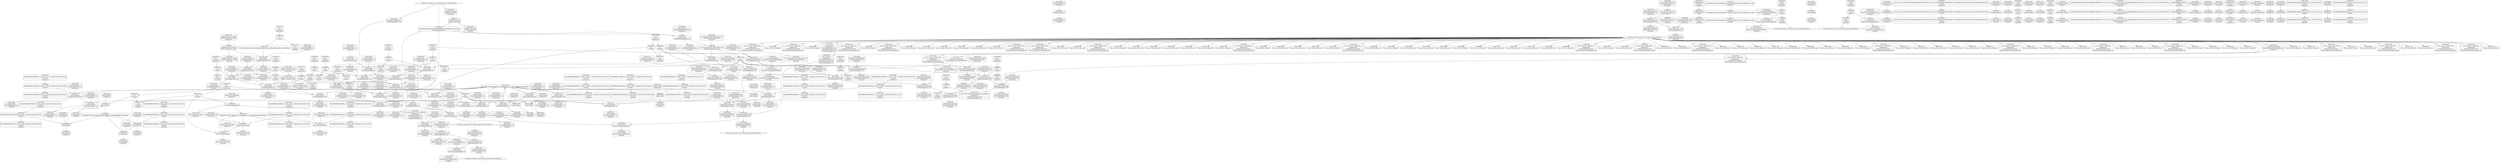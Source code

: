 digraph {
	CE0x4c07920 [shape=record,shape=Mrecord,label="{CE0x4c07920|COLLAPSED:_GCMRE___llvm_gcov_ctr125_internal_global_11_x_i64_zeroinitializer:_elem_0:default:}"]
	CE0x4c07740 [shape=record,shape=Mrecord,label="{CE0x4c07740|i64*_getelementptr_inbounds_(_11_x_i64_,_11_x_i64_*___llvm_gcov_ctr125,_i64_0,_i64_0)|*Constant*|*SummSink*}"]
	CE0x4c0beb0 [shape=record,shape=Mrecord,label="{CE0x4c0beb0|current_sid:land.lhs.true|*SummSource*}"]
	CE0x4c0f440 [shape=record,shape=Mrecord,label="{CE0x4c0f440|_ret_i32_%retval.0,_!dbg_!27728|security/selinux/avc.c,775|*SummSource*}"]
	CE0x4c25900 [shape=record,shape=Mrecord,label="{CE0x4c25900|selinux_shm_associate:tmp2|*SummSink*}"]
	CE0x4c1bc30 [shape=record,shape=Mrecord,label="{CE0x4c1bc30|GLOBAL:get_current|*Constant*|*SummSink*}"]
	CE0x4c1c6f0 [shape=record,shape=Mrecord,label="{CE0x4c1c6f0|80:_i32,_112:_i8*,_:_CRE_52,53_}"]
	CE0x4c93a00 [shape=record,shape=Mrecord,label="{CE0x4c93a00|%struct.task_struct*_(%struct.task_struct**)*_asm_movq_%gs:$_1:P_,$0_,_r,im,_dirflag_,_fpsr_,_flags_|*SummSink*}"]
	CE0x4c69740 [shape=record,shape=Mrecord,label="{CE0x4c69740|get_current:tmp2|*SummSource*}"]
	CE0x4c3c300 [shape=record,shape=Mrecord,label="{CE0x4c3c300|GLOBAL:get_current|*Constant*}"]
	CE0x4c27570 [shape=record,shape=Mrecord,label="{CE0x4c27570|80:_i32,_112:_i8*,_:_CRE_47,48_}"]
	CE0x4c212e0 [shape=record,shape=Mrecord,label="{CE0x4c212e0|selinux_shm_associate:u|security/selinux/hooks.c,5330|*SummSource*}"]
	CE0x4c396e0 [shape=record,shape=Mrecord,label="{CE0x4c396e0|current_sid:tmp12|security/selinux/hooks.c,218|*SummSource*}"]
	CE0x4c1fda0 [shape=record,shape=Mrecord,label="{CE0x4c1fda0|current_sid:tmp16|security/selinux/hooks.c,218|*SummSource*}"]
	CE0x4c1fba0 [shape=record,shape=Mrecord,label="{CE0x4c1fba0|i32_64|*Constant*|*SummSink*}"]
	CE0x4c1b730 [shape=record,shape=Mrecord,label="{CE0x4c1b730|80:_i32,_112:_i8*,_:_CRE_120,128_|*MultipleSource*|security/selinux/hooks.c,5327|Function::selinux_shm_associate&Arg::shp::}"]
	CE0x4c0c390 [shape=record,shape=Mrecord,label="{CE0x4c0c390|current_sid:land.lhs.true}"]
	CE0x4c28c60 [shape=record,shape=Mrecord,label="{CE0x4c28c60|current_sid:if.end|*SummSink*}"]
	CE0x4c534b0 [shape=record,shape=Mrecord,label="{CE0x4c534b0|current_sid:tmp24|security/selinux/hooks.c,220|*SummSource*}"]
	CE0x4c39860 [shape=record,shape=Mrecord,label="{CE0x4c39860|current_sid:tmp12|security/selinux/hooks.c,218|*SummSink*}"]
	CE0x4bff370 [shape=record,shape=Mrecord,label="{CE0x4bff370|selinux_shm_associate:key|security/selinux/hooks.c,5330|*SummSink*}"]
	CE0x4c332d0 [shape=record,shape=Mrecord,label="{CE0x4c332d0|current_sid:tmp20|security/selinux/hooks.c,218|*SummSource*}"]
	CE0x4c22b00 [shape=record,shape=Mrecord,label="{CE0x4c22b00|selinux_shm_associate:tmp7|security/selinux/hooks.c,5332|*SummSource*}"]
	CE0x4c22040 [shape=record,shape=Mrecord,label="{CE0x4c22040|selinux_shm_associate:sid2|security/selinux/hooks.c,5332|*SummSink*}"]
	CE0x4c24280 [shape=record,shape=Mrecord,label="{CE0x4c24280|current_sid:tmp14|security/selinux/hooks.c,218}"]
	CE0x4c1d520 [shape=record,shape=Mrecord,label="{CE0x4c1d520|80:_i32,_112:_i8*,_:_CRE_6,7_}"]
	CE0x4c2b060 [shape=record,shape=Mrecord,label="{CE0x4c2b060|i16_28|*Constant*|*SummSource*}"]
	CE0x4c32e00 [shape=record,shape=Mrecord,label="{CE0x4c32e00|current_sid:tobool|security/selinux/hooks.c,218|*SummSink*}"]
	CE0x4c2b900 [shape=record,shape=Mrecord,label="{CE0x4c2b900|80:_i32,_112:_i8*,_:_CRE_67,68_}"]
	CE0x4c6e800 [shape=record,shape=Mrecord,label="{CE0x4c6e800|_call_void_mcount()_#3}"]
	CE0x4c19090 [shape=record,shape=Mrecord,label="{CE0x4c19090|i64_1|*Constant*|*SummSource*}"]
	CE0x4c281d0 [shape=record,shape=Mrecord,label="{CE0x4c281d0|current_sid:if.end}"]
	CE0x4c2de40 [shape=record,shape=Mrecord,label="{CE0x4c2de40|i8_4|*Constant*}"]
	CE0x4c30070 [shape=record,shape=Mrecord,label="{CE0x4c30070|i64_1|*Constant*|*SummSink*}"]
	CE0x4c21880 [shape=record,shape=Mrecord,label="{CE0x4c21880|selinux_shm_associate:ipc_id|security/selinux/hooks.c,5330|*SummSource*}"]
	CE0x4c4f720 [shape=record,shape=Mrecord,label="{CE0x4c4f720|current_sid:tmp11|security/selinux/hooks.c,218}"]
	CE0x4c0b430 [shape=record,shape=Mrecord,label="{CE0x4c0b430|selinux_shm_associate:tmp}"]
	CE0x4c4ef80 [shape=record,shape=Mrecord,label="{CE0x4c4ef80|current_sid:tmp9|security/selinux/hooks.c,218}"]
	CE0x4c13be0 [shape=record,shape=Mrecord,label="{CE0x4c13be0|80:_i32,_112:_i8*,_:_CRE_76,80_|*MultipleSource*|security/selinux/hooks.c,5327|Function::selinux_shm_associate&Arg::shp::}"]
	CE0x4bfe460 [shape=record,shape=Mrecord,label="{CE0x4bfe460|i32_(i32,_i32,_i16,_i32,_%struct.common_audit_data*)*_bitcast_(i32_(i32,_i32,_i16,_i32,_%struct.common_audit_data.495*)*_avc_has_perm_to_i32_(i32,_i32,_i16,_i32,_%struct.common_audit_data*)*)|*Constant*}"]
	CE0x611cf70 [shape=record,shape=Mrecord,label="{CE0x611cf70|selinux_shm_associate:tmp|*SummSink*}"]
	"CONST[source:1(input),value:2(dynamic)][purpose:{object}][SrcIdx:2]"
	CE0x4c27f10 [shape=record,shape=Mrecord,label="{CE0x4c27f10|_call_void_mcount()_#3}"]
	CE0x4c3ae30 [shape=record,shape=Mrecord,label="{CE0x4c3ae30|current_sid:call|security/selinux/hooks.c,218|*SummSource*}"]
	CE0x4c3c720 [shape=record,shape=Mrecord,label="{CE0x4c3c720|get_current:entry}"]
	CE0x4c3f8e0 [shape=record,shape=Mrecord,label="{CE0x4c3f8e0|i1_true|*Constant*|*SummSource*}"]
	CE0x4c277a0 [shape=record,shape=Mrecord,label="{CE0x4c277a0|80:_i32,_112:_i8*,_:_CRE_49,50_}"]
	CE0x4c27e70 [shape=record,shape=Mrecord,label="{CE0x4c27e70|selinux_shm_associate:tmp3|*SummSink*}"]
	CE0x4c17100 [shape=record,shape=Mrecord,label="{CE0x4c17100|current_sid:do.body|*SummSink*}"]
	CE0x4c51ca0 [shape=record,shape=Mrecord,label="{CE0x4c51ca0|i32_1|*Constant*}"]
	CE0x4c08d30 [shape=record,shape=Mrecord,label="{CE0x4c08d30|80:_i32,_112:_i8*,_:_CRE_3,4_}"]
	CE0x4c23f10 [shape=record,shape=Mrecord,label="{CE0x4c23f10|current_sid:tmp13|security/selinux/hooks.c,218}"]
	CE0x4c19020 [shape=record,shape=Mrecord,label="{CE0x4c19020|COLLAPSED:_GCMRE___llvm_gcov_ctr312_internal_global_2_x_i64_zeroinitializer:_elem_0:default:}"]
	CE0x4c17270 [shape=record,shape=Mrecord,label="{CE0x4c17270|current_sid:if.then|*SummSource*}"]
	CE0x4c16a10 [shape=record,shape=Mrecord,label="{CE0x4c16a10|i64*_getelementptr_inbounds_(_2_x_i64_,_2_x_i64_*___llvm_gcov_ctr312,_i64_0,_i64_1)|*Constant*|*SummSink*}"]
	CE0x4c4f0b0 [shape=record,shape=Mrecord,label="{CE0x4c4f0b0|current_sid:tmp9|security/selinux/hooks.c,218|*SummSource*}"]
	CE0x4c3c5a0 [shape=record,shape=Mrecord,label="{CE0x4c3c5a0|GLOBAL:get_current|*Constant*|*SummSource*}"]
	CE0x4c3ec30 [shape=record,shape=Mrecord,label="{CE0x4c3ec30|i32_218|*Constant*}"]
	CE0x4c1e400 [shape=record,shape=Mrecord,label="{CE0x4c1e400|80:_i32,_112:_i8*,_:_CRE_100,102_|*MultipleSource*|security/selinux/hooks.c,5327|Function::selinux_shm_associate&Arg::shp::}"]
	CE0x4c535a0 [shape=record,shape=Mrecord,label="{CE0x4c535a0|current_sid:tmp24|security/selinux/hooks.c,220|*SummSink*}"]
	CE0x4c50950 [shape=record,shape=Mrecord,label="{CE0x4c50950|i32_22|*Constant*|*SummSink*}"]
	CE0x4c13d80 [shape=record,shape=Mrecord,label="{CE0x4c13d80|80:_i32,_112:_i8*,_:_CRE_80,84_|*MultipleSource*|security/selinux/hooks.c,5327|Function::selinux_shm_associate&Arg::shp::}"]
	CE0x4c57180 [shape=record,shape=Mrecord,label="{CE0x4c57180|current_sid:tobool1|security/selinux/hooks.c,218}"]
	CE0x4c1e260 [shape=record,shape=Mrecord,label="{CE0x4c1e260|80:_i32,_112:_i8*,_:_CRE_96,100_|*MultipleSource*|security/selinux/hooks.c,5327|Function::selinux_shm_associate&Arg::shp::}"]
	CE0x4c347a0 [shape=record,shape=Mrecord,label="{CE0x4c347a0|i32_78|*Constant*|*SummSink*}"]
	CE0x4c28bc0 [shape=record,shape=Mrecord,label="{CE0x4c28bc0|current_sid:if.end|*SummSource*}"]
	CE0x4c1d890 [shape=record,shape=Mrecord,label="{CE0x4c1d890|current_sid:tmp7|security/selinux/hooks.c,218|*SummSink*}"]
	CE0x4c2fc60 [shape=record,shape=Mrecord,label="{CE0x4c2fc60|i64*_getelementptr_inbounds_(_11_x_i64_,_11_x_i64_*___llvm_gcov_ctr125,_i64_0,_i64_1)|*Constant*}"]
	CE0x4c2b7d0 [shape=record,shape=Mrecord,label="{CE0x4c2b7d0|80:_i32,_112:_i8*,_:_CRE_66,67_}"]
	CE0x4c4eee0 [shape=record,shape=Mrecord,label="{CE0x4c4eee0|i64_4|*Constant*|*SummSink*}"]
	CE0x4c53a00 [shape=record,shape=Mrecord,label="{CE0x4c53a00|i64*_getelementptr_inbounds_(_2_x_i64_,_2_x_i64_*___llvm_gcov_ctr98,_i64_0,_i64_0)|*Constant*}"]
	CE0x4c23210 [shape=record,shape=Mrecord,label="{CE0x4c23210|i64_0|*Constant*|*SummSource*}"]
	CE0x4c1a4e0 [shape=record,shape=Mrecord,label="{CE0x4c1a4e0|80:_i32,_112:_i8*,_:_CRE_184,192_|*MultipleSource*|security/selinux/hooks.c,5327|Function::selinux_shm_associate&Arg::shp::}"]
	CE0x4c370a0 [shape=record,shape=Mrecord,label="{CE0x4c370a0|current_sid:tmp19|security/selinux/hooks.c,218|*SummSink*}"]
	CE0x4c2ba30 [shape=record,shape=Mrecord,label="{CE0x4c2ba30|80:_i32,_112:_i8*,_:_CRE_68,69_}"]
	CE0x4c2f950 [shape=record,shape=Mrecord,label="{CE0x4c2f950|_ret_i32_%tmp24,_!dbg_!27742|security/selinux/hooks.c,220}"]
	CE0x4c0ec40 [shape=record,shape=Mrecord,label="{CE0x4c0ec40|avc_has_perm:requested|Function::avc_has_perm&Arg::requested::|*SummSink*}"]
	CE0x4c1ad80 [shape=record,shape=Mrecord,label="{CE0x4c1ad80|i32_1|*Constant*}"]
	CE0x4c07ee0 [shape=record,shape=Mrecord,label="{CE0x4c07ee0|selinux_shm_associate:bb}"]
	CE0x4c3b3d0 [shape=record,shape=Mrecord,label="{CE0x4c3b3d0|i64*_getelementptr_inbounds_(_2_x_i64_,_2_x_i64_*___llvm_gcov_ctr98,_i64_0,_i64_1)|*Constant*|*SummSource*}"]
	CE0x4c696d0 [shape=record,shape=Mrecord,label="{CE0x4c696d0|get_current:tmp2}"]
	CE0x4c2aab0 [shape=record,shape=Mrecord,label="{CE0x4c2aab0|avc_has_perm:tsid|Function::avc_has_perm&Arg::tsid::}"]
	CE0x4c0a7c0 [shape=record,shape=Mrecord,label="{CE0x4c0a7c0|i64*_getelementptr_inbounds_(_2_x_i64_,_2_x_i64_*___llvm_gcov_ctr312,_i64_0,_i64_1)|*Constant*}"]
	CE0x4c207b0 [shape=record,shape=Mrecord,label="{CE0x4c207b0|_call_void_lockdep_rcu_suspicious(i8*_getelementptr_inbounds_(_25_x_i8_,_25_x_i8_*_.str3,_i32_0,_i32_0),_i32_218,_i8*_getelementptr_inbounds_(_45_x_i8_,_45_x_i8_*_.str12,_i32_0,_i32_0))_#10,_!dbg_!27727|security/selinux/hooks.c,218}"]
	CE0x4c407b0 [shape=record,shape=Mrecord,label="{CE0x4c407b0|current_sid:call|security/selinux/hooks.c,218}"]
	CE0x4c0f170 [shape=record,shape=Mrecord,label="{CE0x4c0f170|avc_has_perm:auditdata|Function::avc_has_perm&Arg::auditdata::|*SummSource*}"]
	CE0x4c1f5c0 [shape=record,shape=Mrecord,label="{CE0x4c1f5c0|i32_64|*Constant*}"]
	CE0x4c1e130 [shape=record,shape=Mrecord,label="{CE0x4c1e130|80:_i32,_112:_i8*,_:_CRE_92,96_|*MultipleSource*|security/selinux/hooks.c,5327|Function::selinux_shm_associate&Arg::shp::}"]
	CE0x4c51450 [shape=record,shape=Mrecord,label="{CE0x4c51450|current_sid:tmp23|security/selinux/hooks.c,218}"]
	CE0x44ff0a0 [shape=record,shape=Mrecord,label="{CE0x44ff0a0|selinux_shm_associate:shm_perm|security/selinux/hooks.c,5327|*SummSink*}"]
	CE0x4c3afe0 [shape=record,shape=Mrecord,label="{CE0x4c3afe0|i32_0|*Constant*}"]
	CE0x4c3e870 [shape=record,shape=Mrecord,label="{CE0x4c3e870|GLOBAL:lockdep_rcu_suspicious|*Constant*|*SummSink*}"]
	CE0x4c1d610 [shape=record,shape=Mrecord,label="{CE0x4c1d610|80:_i32,_112:_i8*,_:_CRE_7,8_}"]
	CE0x4c189a0 [shape=record,shape=Mrecord,label="{CE0x4c189a0|selinux_shm_associate:tmp3}"]
	CE0x4c22520 [shape=record,shape=Mrecord,label="{CE0x4c22520|4:_i32,_:_CRE_0,2_|*MultipleSource*|security/selinux/hooks.c,5327|security/selinux/hooks.c,5332|security/selinux/hooks.c,5327}"]
	CE0x4c3f5e0 [shape=record,shape=Mrecord,label="{CE0x4c3f5e0|current_sid:tmp14|security/selinux/hooks.c,218|*SummSink*}"]
	"CONST[source:0(mediator),value:2(dynamic)][purpose:{object}][SnkIdx:2]"
	CE0x4c23af0 [shape=record,shape=Mrecord,label="{CE0x4c23af0|i64*_getelementptr_inbounds_(_11_x_i64_,_11_x_i64_*___llvm_gcov_ctr125,_i64_0,_i64_6)|*Constant*|*SummSink*}"]
	CE0x4c7c6b0 [shape=record,shape=Mrecord,label="{CE0x4c7c6b0|i64*_getelementptr_inbounds_(_2_x_i64_,_2_x_i64_*___llvm_gcov_ctr98,_i64_0,_i64_0)|*Constant*|*SummSource*}"]
	CE0x4c568b0 [shape=record,shape=Mrecord,label="{CE0x4c568b0|current_sid:land.lhs.true2}"]
	CE0x4c316c0 [shape=record,shape=Mrecord,label="{CE0x4c316c0|selinux_shm_associate:type|security/selinux/hooks.c,5329|*SummSink*}"]
	CE0x4c13b40 [shape=record,shape=Mrecord,label="{CE0x4c13b40|80:_i32,_112:_i8*,_:_CRE_72,73_|*MultipleSource*|security/selinux/hooks.c,5327|Function::selinux_shm_associate&Arg::shp::}"]
	CE0x4c1c520 [shape=record,shape=Mrecord,label="{CE0x4c1c520|_call_void_mcount()_#3|*SummSink*}"]
	CE0x4c0b3c0 [shape=record,shape=Mrecord,label="{CE0x4c0b3c0|selinux_shm_associate:tmp|*SummSource*}"]
	CE0x4c37030 [shape=record,shape=Mrecord,label="{CE0x4c37030|i64*_getelementptr_inbounds_(_11_x_i64_,_11_x_i64_*___llvm_gcov_ctr125,_i64_0,_i64_10)|*Constant*|*SummSink*}"]
	CE0x4c2b390 [shape=record,shape=Mrecord,label="{CE0x4c2b390|selinux_shm_associate:tmp5|security/selinux/hooks.c,5327}"]
	CE0x6b81a50 [shape=record,shape=Mrecord,label="{CE0x6b81a50|80:_i32,_112:_i8*,_:_CRE_2,3_}"]
	CE0x4c56950 [shape=record,shape=Mrecord,label="{CE0x4c56950|current_sid:land.lhs.true2|*SummSource*}"]
	CE0x4c507d0 [shape=record,shape=Mrecord,label="{CE0x4c507d0|i32_22|*Constant*|*SummSource*}"]
	CE0x4c6e6f0 [shape=record,shape=Mrecord,label="{CE0x4c6e6f0|get_current:tmp3|*SummSource*}"]
	CE0x4c28020 [shape=record,shape=Mrecord,label="{CE0x4c28020|current_sid:do.end|*SummSource*}"]
	CE0x4c51e20 [shape=record,shape=Mrecord,label="{CE0x4c51e20|current_sid:sid|security/selinux/hooks.c,220}"]
	CE0x4c27da0 [shape=record,shape=Mrecord,label="{CE0x4c27da0|selinux_shm_associate:tmp3|*SummSource*}"]
	CE0x4c56a40 [shape=record,shape=Mrecord,label="{CE0x4c56a40|current_sid:land.lhs.true2|*SummSink*}"]
	CE0x4c1f230 [shape=record,shape=Mrecord,label="{CE0x4c1f230|selinux_shm_associate:bb|*SummSource*}"]
	CE0x4c2d210 [shape=record,shape=Mrecord,label="{CE0x4c2d210|current_sid:entry}"]
	CE0x4c530d0 [shape=record,shape=Mrecord,label="{CE0x4c530d0|i64*_getelementptr_inbounds_(_2_x_i64_,_2_x_i64_*___llvm_gcov_ctr98,_i64_0,_i64_0)|*Constant*|*SummSink*}"]
	CE0x4c1a300 [shape=record,shape=Mrecord,label="{CE0x4c1a300|80:_i32,_112:_i8*,_:_CRE_176,184_|*MultipleSource*|security/selinux/hooks.c,5327|Function::selinux_shm_associate&Arg::shp::}"]
	CE0x4bfe600 [shape=record,shape=Mrecord,label="{CE0x4bfe600|i32_(i32,_i32,_i16,_i32,_%struct.common_audit_data*)*_bitcast_(i32_(i32,_i32,_i16,_i32,_%struct.common_audit_data.495*)*_avc_has_perm_to_i32_(i32,_i32,_i16,_i32,_%struct.common_audit_data*)*)|*Constant*|*SummSource*}"]
	CE0x4c2f2f0 [shape=record,shape=Mrecord,label="{CE0x4c2f2f0|GLOBAL:current_sid|*Constant*}"]
	CE0x4c39260 [shape=record,shape=Mrecord,label="{CE0x4c39260|current_sid:tmp11|security/selinux/hooks.c,218|*SummSource*}"]
	CE0x4c2ac20 [shape=record,shape=Mrecord,label="{CE0x4c2ac20|avc_has_perm:tsid|Function::avc_has_perm&Arg::tsid::|*SummSource*}"]
	CE0x4c3bc10 [shape=record,shape=Mrecord,label="{CE0x4c3bc10|current_sid:tmp4|security/selinux/hooks.c,218|*SummSink*}"]
	CE0x4c11260 [shape=record,shape=Mrecord,label="{CE0x4c11260|80:_i32,_112:_i8*,_:_CRE_33,34_}"]
	CE0x4c13a10 [shape=record,shape=Mrecord,label="{CE0x4c13a10|i32_10|*Constant*}"]
	CE0x4c3edd0 [shape=record,shape=Mrecord,label="{CE0x4c3edd0|i32_218|*Constant*|*SummSource*}"]
	CE0x4c10bc0 [shape=record,shape=Mrecord,label="{CE0x4c10bc0|selinux_shm_associate:ad|security/selinux/hooks.c, 5324|*SummSink*}"]
	CE0x4c1f790 [shape=record,shape=Mrecord,label="{CE0x4c1f790|avc_has_perm:tclass|Function::avc_has_perm&Arg::tclass::|*SummSource*}"]
	CE0x4c93870 [shape=record,shape=Mrecord,label="{CE0x4c93870|%struct.task_struct*_(%struct.task_struct**)*_asm_movq_%gs:$_1:P_,$0_,_r,im,_dirflag_,_fpsr_,_flags_}"]
	CE0x4c181c0 [shape=record,shape=Mrecord,label="{CE0x4c181c0|80:_i32,_112:_i8*,_:_CRE_29,30_}"]
	CE0x4c087a0 [shape=record,shape=Mrecord,label="{CE0x4c087a0|selinux_shm_associate:tmp1|*SummSink*}"]
	CE0x4c533c0 [shape=record,shape=Mrecord,label="{CE0x4c533c0|current_sid:tmp24|security/selinux/hooks.c,220}"]
	CE0x4c078b0 [shape=record,shape=Mrecord,label="{CE0x4c078b0|current_sid:tmp}"]
	CE0x4c24450 [shape=record,shape=Mrecord,label="{CE0x4c24450|current_sid:tmp14|security/selinux/hooks.c,218|*SummSource*}"]
	CE0x4c3c1d0 [shape=record,shape=Mrecord,label="{CE0x4c3c1d0|current_sid:call4|security/selinux/hooks.c,218|*SummSink*}"]
	CE0x4c1c0a0 [shape=record,shape=Mrecord,label="{CE0x4c1c0a0|_ret_%struct.task_struct*_%tmp4,_!dbg_!27714|./arch/x86/include/asm/current.h,14}"]
	CE0x4c1d370 [shape=record,shape=Mrecord,label="{CE0x4c1d370|current_sid:tmp7|security/selinux/hooks.c,218}"]
	CE0x4c40620 [shape=record,shape=Mrecord,label="{CE0x4c40620|_call_void_mcount()_#3|*SummSource*}"]
	"CONST[source:0(mediator),value:2(dynamic)][purpose:{subject}][SrcIdx:4]"
	CE0x4c13f40 [shape=record,shape=Mrecord,label="{CE0x4c13f40|current_sid:tmp8|security/selinux/hooks.c,218|*SummSink*}"]
	CE0x4c36850 [shape=record,shape=Mrecord,label="{CE0x4c36850|current_sid:tmp19|security/selinux/hooks.c,218}"]
	CE0x4c2e950 [shape=record,shape=Mrecord,label="{CE0x4c2e950|80:_i32,_112:_i8*,_:_CRE_18,19_}"]
	CE0x4c2ad50 [shape=record,shape=Mrecord,label="{CE0x4c2ad50|avc_has_perm:tsid|Function::avc_has_perm&Arg::tsid::|*SummSink*}"]
	CE0x4c3e7e0 [shape=record,shape=Mrecord,label="{CE0x4c3e7e0|GLOBAL:lockdep_rcu_suspicious|*Constant*|*SummSource*}"]
	CE0x4c1f800 [shape=record,shape=Mrecord,label="{CE0x4c1f800|avc_has_perm:tclass|Function::avc_has_perm&Arg::tclass::|*SummSink*}"]
	CE0x4c0b910 [shape=record,shape=Mrecord,label="{CE0x4c0b910|selinux_shm_associate:entry|*SummSource*}"]
	CE0x4c538d0 [shape=record,shape=Mrecord,label="{CE0x4c538d0|get_current:bb|*SummSink*}"]
	CE0x4c283c0 [shape=record,shape=Mrecord,label="{CE0x4c283c0|i32_0|*Constant*|*SummSink*}"]
	CE0x4c0e640 [shape=record,shape=Mrecord,label="{CE0x4c0e640|selinux_shm_associate:tmp4|security/selinux/hooks.c,5327}"]
	CE0x4c50d30 [shape=record,shape=Mrecord,label="{CE0x4c50d30|current_sid:security|security/selinux/hooks.c,218}"]
	CE0x4c35160 [shape=record,shape=Mrecord,label="{CE0x4c35160|current_sid:tmp21|security/selinux/hooks.c,218|*SummSink*}"]
	CE0x4c32090 [shape=record,shape=Mrecord,label="{CE0x4c32090|selinux_shm_associate:u|security/selinux/hooks.c,5330}"]
	CE0x4c32cd0 [shape=record,shape=Mrecord,label="{CE0x4c32cd0|current_sid:tobool|security/selinux/hooks.c,218}"]
	CE0x4c512e0 [shape=record,shape=Mrecord,label="{CE0x4c512e0|current_sid:tmp22|security/selinux/hooks.c,218|*SummSource*}"]
	CE0x4c25d80 [shape=record,shape=Mrecord,label="{CE0x4c25d80|80:_i32,_112:_i8*,_:_CRE_44,45_}"]
	CE0x4c317c0 [shape=record,shape=Mrecord,label="{CE0x4c317c0|selinux_shm_associate:call3|security/selinux/hooks.c,5332|*SummSource*}"]
	CE0x4c56b50 [shape=record,shape=Mrecord,label="{CE0x4c56b50|current_sid:do.end}"]
	CE0x44fbf60 [shape=record,shape=Mrecord,label="{CE0x44fbf60|80:_i32,_112:_i8*,_:_CRE_10,11_}"]
	CE0x4c1bce0 [shape=record,shape=Mrecord,label="{CE0x4c1bce0|get_current:entry|*SummSource*}"]
	CE0x4c16f90 [shape=record,shape=Mrecord,label="{CE0x4c16f90|current_sid:do.body}"]
	CE0x4c31430 [shape=record,shape=Mrecord,label="{CE0x4c31430|selinux_shm_associate:type|security/selinux/hooks.c,5329}"]
	CE0x4c51160 [shape=record,shape=Mrecord,label="{CE0x4c51160|current_sid:tmp22|security/selinux/hooks.c,218}"]
	CE0x4c2a2a0 [shape=record,shape=Mrecord,label="{CE0x4c2a2a0|i32_10|*Constant*|*SummSink*}"]
	CE0x4c39540 [shape=record,shape=Mrecord,label="{CE0x4c39540|current_sid:tmp12|security/selinux/hooks.c,218}"]
	CE0x4c0f100 [shape=record,shape=Mrecord,label="{CE0x4c0f100|avc_has_perm:auditdata|Function::avc_has_perm&Arg::auditdata::}"]
	CE0x4c23500 [shape=record,shape=Mrecord,label="{CE0x4c23500|current_sid:tmp5|security/selinux/hooks.c,218}"]
	CE0x4c2a4c0 [shape=record,shape=Mrecord,label="{CE0x4c2a4c0|selinux_shm_associate:security|security/selinux/hooks.c,5327}"]
	CE0x4c28ee0 [shape=record,shape=Mrecord,label="{CE0x4c28ee0|i64*_getelementptr_inbounds_(_11_x_i64_,_11_x_i64_*___llvm_gcov_ctr125,_i64_0,_i64_0)|*Constant*|*SummSource*}"]
	CE0x4c143b0 [shape=record,shape=Mrecord,label="{CE0x4c143b0|i64_5|*Constant*}"]
	CE0x4c11180 [shape=record,shape=Mrecord,label="{CE0x4c11180|80:_i32,_112:_i8*,_:_CRE_32,33_}"]
	CE0x4c6e760 [shape=record,shape=Mrecord,label="{CE0x4c6e760|get_current:tmp3|*SummSink*}"]
	CE0x4bfee60 [shape=record,shape=Mrecord,label="{CE0x4bfee60|selinux_shm_associate:tmp6|security/selinux/hooks.c,5330}"]
	CE0x4c0f2c0 [shape=record,shape=Mrecord,label="{CE0x4c0f2c0|avc_has_perm:auditdata|Function::avc_has_perm&Arg::auditdata::|*SummSink*}"]
	CE0x4c28d70 [shape=record,shape=Mrecord,label="{CE0x4c28d70|i64*_getelementptr_inbounds_(_11_x_i64_,_11_x_i64_*___llvm_gcov_ctr125,_i64_0,_i64_0)|*Constant*}"]
	CE0x4c34730 [shape=record,shape=Mrecord,label="{CE0x4c34730|i32_78|*Constant*}"]
	CE0x4c25230 [shape=record,shape=Mrecord,label="{CE0x4c25230|current_sid:tmp15|security/selinux/hooks.c,218}"]
	CE0x4c96d60 [shape=record,shape=Mrecord,label="{CE0x4c96d60|get_current:tmp}"]
	CE0x4c81740 [shape=record,shape=Mrecord,label="{CE0x4c81740|GLOBAL:current_task|Global_var:current_task}"]
	CE0x4c36f80 [shape=record,shape=Mrecord,label="{CE0x4c36f80|i64*_getelementptr_inbounds_(_11_x_i64_,_11_x_i64_*___llvm_gcov_ctr125,_i64_0,_i64_10)|*Constant*|*SummSource*}"]
	CE0x4c12820 [shape=record,shape=Mrecord,label="{CE0x4c12820|GLOBAL:current_sid.__warned|Global_var:current_sid.__warned|*SummSink*}"]
	CE0x4c6ddc0 [shape=record,shape=Mrecord,label="{CE0x4c6ddc0|get_current:tmp|*SummSource*}"]
	CE0x4c57030 [shape=record,shape=Mrecord,label="{CE0x4c57030|current_sid:tmp8|security/selinux/hooks.c,218|*SummSource*}"]
	CE0x4c1aa80 [shape=record,shape=Mrecord,label="{CE0x4c1aa80|i64*_getelementptr_inbounds_(_11_x_i64_,_11_x_i64_*___llvm_gcov_ctr125,_i64_0,_i64_1)|*Constant*|*SummSink*}"]
	CE0x4c50660 [shape=record,shape=Mrecord,label="{CE0x4c50660|i32_22|*Constant*}"]
	CE0x4c32320 [shape=record,shape=Mrecord,label="{CE0x4c32320|GLOBAL:current_task|Global_var:current_task|*SummSink*}"]
	CE0x4c0ea50 [shape=record,shape=Mrecord,label="{CE0x4c0ea50|avc_has_perm:entry}"]
	CE0x4c226a0 [shape=record,shape=Mrecord,label="{CE0x4c226a0|selinux_shm_associate:tmp7|security/selinux/hooks.c,5332}"]
	CE0x4c393e0 [shape=record,shape=Mrecord,label="{CE0x4c393e0|current_sid:tmp11|security/selinux/hooks.c,218|*SummSink*}"]
	CE0x4c09110 [shape=record,shape=Mrecord,label="{CE0x4c09110|selinux_shm_associate:entry}"]
	CE0x4c2a9b0 [shape=record,shape=Mrecord,label="{CE0x4c2a9b0|avc_has_perm:ssid|Function::avc_has_perm&Arg::ssid::|*SummSource*}"]
	CE0x4c1bac0 [shape=record,shape=Mrecord,label="{CE0x4c1bac0|80:_i32,_112:_i8*,_:_CRE_136,144_|*MultipleSource*|security/selinux/hooks.c,5327|Function::selinux_shm_associate&Arg::shp::}"]
	CE0x4c19d60 [shape=record,shape=Mrecord,label="{CE0x4c19d60|80:_i32,_112:_i8*,_:_CRE_160,168_|*MultipleSource*|security/selinux/hooks.c,5327|Function::selinux_shm_associate&Arg::shp::}"]
	CE0x4c697b0 [shape=record,shape=Mrecord,label="{CE0x4c697b0|get_current:tmp2|*SummSink*}"]
	CE0x4bfe700 [shape=record,shape=Mrecord,label="{CE0x4bfe700|selinux_shm_associate:key|security/selinux/hooks.c,5330|*SummSource*}"]
	CE0x4c2c4f0 [shape=record,shape=Mrecord,label="{CE0x4c2c4f0|80:_i32,_112:_i8*,_:_CRE_38,39_}"]
	CE0x4c11390 [shape=record,shape=Mrecord,label="{CE0x4c11390|80:_i32,_112:_i8*,_:_CRE_34,35_}"]
	CE0x4c1be90 [shape=record,shape=Mrecord,label="{CE0x4c1be90|_ret_%struct.task_struct*_%tmp4,_!dbg_!27714|./arch/x86/include/asm/current.h,14|*SummSource*}"]
	CE0x4c22810 [shape=record,shape=Mrecord,label="{CE0x4c22810|selinux_shm_associate:call3|security/selinux/hooks.c,5332}"]
	CE0x4c19b80 [shape=record,shape=Mrecord,label="{CE0x4c19b80|80:_i32,_112:_i8*,_:_CRE_152,160_|*MultipleSource*|security/selinux/hooks.c,5327|Function::selinux_shm_associate&Arg::shp::}"]
	CE0x4c27670 [shape=record,shape=Mrecord,label="{CE0x4c27670|80:_i32,_112:_i8*,_:_CRE_48,49_}"]
	CE0x4c08640 [shape=record,shape=Mrecord,label="{CE0x4c08640|selinux_shm_associate:bb|*SummSink*}"]
	CE0x4c2dfd0 [shape=record,shape=Mrecord,label="{CE0x4c2dfd0|i8_4|*Constant*|*SummSource*}"]
	CE0x4c2e860 [shape=record,shape=Mrecord,label="{CE0x4c2e860|80:_i32,_112:_i8*,_:_CRE_17,18_}"]
	CE0x4c1be00 [shape=record,shape=Mrecord,label="{CE0x4c1be00|get_current:entry|*SummSink*}"]
	CE0x4c582d0 [shape=record,shape=Mrecord,label="{CE0x4c582d0|current_sid:tmp3|*SummSink*}"]
	CE0x4c0f990 [shape=record,shape=Mrecord,label="{CE0x4c0f990|_ret_i32_%call3,_!dbg_!27729|security/selinux/hooks.c,5332|*SummSource*}"]
	CE0x4c6a100 [shape=record,shape=Mrecord,label="{CE0x4c6a100|get_current:tmp4|./arch/x86/include/asm/current.h,14}"]
	CE0x4c3b470 [shape=record,shape=Mrecord,label="{CE0x4c3b470|get_current:tmp4|./arch/x86/include/asm/current.h,14|*SummSource*}"]
	CE0x4c1d730 [shape=record,shape=Mrecord,label="{CE0x4c1d730|current_sid:tmp7|security/selinux/hooks.c,218|*SummSource*}"]
	CE0x4c1cce0 [shape=record,shape=Mrecord,label="{CE0x4c1cce0|current_sid:tmp5|security/selinux/hooks.c,218|*SummSink*}"]
	CE0x4c1cbb0 [shape=record,shape=Mrecord,label="{CE0x4c1cbb0|80:_i32,_112:_i8*,_:_CRE_56,57_}"]
	CE0x4c17ef0 [shape=record,shape=Mrecord,label="{CE0x4c17ef0|i64*_getelementptr_inbounds_(_2_x_i64_,_2_x_i64_*___llvm_gcov_ctr312,_i64_0,_i64_0)|*Constant*}"]
	CE0x4c1b4e0 [shape=record,shape=Mrecord,label="{CE0x4c1b4e0|80:_i32,_112:_i8*,_:_CRE_112,120_|*MultipleSource*|security/selinux/hooks.c,5327|Function::selinux_shm_associate&Arg::shp::}"]
	CE0x4c1d210 [shape=record,shape=Mrecord,label="{CE0x4c1d210|current_sid:tmp6|security/selinux/hooks.c,218|*SummSink*}"]
	CE0x4c171d0 [shape=record,shape=Mrecord,label="{CE0x4c171d0|current_sid:if.then}"]
	CE0x4c25ad0 [shape=record,shape=Mrecord,label="{CE0x4c25ad0|80:_i32,_112:_i8*,_:_CRE_42,43_}"]
	CE0x4c4fa00 [shape=record,shape=Mrecord,label="{CE0x4c4fa00|get_current:tmp4|./arch/x86/include/asm/current.h,14|*SummSink*}"]
	CE0x4c21b90 [shape=record,shape=Mrecord,label="{CE0x4c21b90|selinux_shm_associate:sid2|security/selinux/hooks.c,5332}"]
	CE0x4c17550 [shape=record,shape=Mrecord,label="{CE0x4c17550|i32_0|*Constant*}"]
	CE0x4c0af80 [shape=record,shape=Mrecord,label="{CE0x4c0af80|current_sid:tmp|*SummSink*}"]
	CE0x4c2a230 [shape=record,shape=Mrecord,label="{CE0x4c2a230|selinux_shm_associate:security|security/selinux/hooks.c,5327|*SummSink*}"]
	CE0x4c138e0 [shape=record,shape=Mrecord,label="{CE0x4c138e0|80:_i32,_112:_i8*,_:_CRE_71,72_}"]
	CE0x4c58980 [shape=record,shape=Mrecord,label="{CE0x4c58980|i64*_getelementptr_inbounds_(_2_x_i64_,_2_x_i64_*___llvm_gcov_ctr98,_i64_0,_i64_1)|*Constant*|*SummSink*}"]
	CE0x4c114c0 [shape=record,shape=Mrecord,label="{CE0x4c114c0|80:_i32,_112:_i8*,_:_CRE_35,36_}"]
	CE0x4c14100 [shape=record,shape=Mrecord,label="{CE0x4c14100|current_sid:tobool1|security/selinux/hooks.c,218|*SummSource*}"]
	CE0x4c3ba40 [shape=record,shape=Mrecord,label="{CE0x4c3ba40|current_sid:tmp4|security/selinux/hooks.c,218}"]
	CE0x4bfed00 [shape=record,shape=Mrecord,label="{CE0x4bfed00|i32_3|*Constant*|*SummSink*}"]
	CE0x4c2e440 [shape=record,shape=Mrecord,label="{CE0x4c2e440|selinux_shm_associate:tmp6|security/selinux/hooks.c,5330|*SummSink*}"]
	CE0x4c51770 [shape=record,shape=Mrecord,label="{CE0x4c51770|current_sid:tmp23|security/selinux/hooks.c,218|*SummSource*}"]
	CE0x4c23f80 [shape=record,shape=Mrecord,label="{CE0x4c23f80|current_sid:tmp13|security/selinux/hooks.c,218|*SummSource*}"]
	CE0x4c3aed0 [shape=record,shape=Mrecord,label="{CE0x4c3aed0|current_sid:call|security/selinux/hooks.c,218|*SummSink*}"]
	CE0x4c21e80 [shape=record,shape=Mrecord,label="{CE0x4c21e80|selinux_shm_associate:sid2|security/selinux/hooks.c,5332|*SummSource*}"]
	CE0x4c3b900 [shape=record,shape=Mrecord,label="{CE0x4c3b900|i64_2|*Constant*|*SummSource*}"]
	CE0x4c4f470 [shape=record,shape=Mrecord,label="{CE0x4c4f470|current_sid:tmp10|security/selinux/hooks.c,218|*SummSource*}"]
	CE0x4c10c30 [shape=record,shape=Mrecord,label="{CE0x4c10c30|selinux_shm_associate:ad|security/selinux/hooks.c, 5324|*SummSource*}"]
	CE0x4c3fdd0 [shape=record,shape=Mrecord,label="{CE0x4c3fdd0|i64*_getelementptr_inbounds_(_11_x_i64_,_11_x_i64_*___llvm_gcov_ctr125,_i64_0,_i64_8)|*Constant*}"]
	CE0x4c1c950 [shape=record,shape=Mrecord,label="{CE0x4c1c950|80:_i32,_112:_i8*,_:_CRE_54,55_}"]
	CE0x4c3b9a0 [shape=record,shape=Mrecord,label="{CE0x4c3b9a0|i64_2|*Constant*|*SummSink*}"]
	CE0x4c6e020 [shape=record,shape=Mrecord,label="{CE0x4c6e020|i64_1|*Constant*}"]
	CE0x4c36cd0 [shape=record,shape=Mrecord,label="{CE0x4c36cd0|current_sid:tmp19|security/selinux/hooks.c,218|*SummSource*}"]
	CE0x4c33470 [shape=record,shape=Mrecord,label="{CE0x4c33470|current_sid:tmp20|security/selinux/hooks.c,218|*SummSink*}"]
	CE0x4c23280 [shape=record,shape=Mrecord,label="{CE0x4c23280|i64_0|*Constant*|*SummSink*}"]
	CE0x4c35610 [shape=record,shape=Mrecord,label="{CE0x4c35610|i8*_getelementptr_inbounds_(_45_x_i8_,_45_x_i8_*_.str12,_i32_0,_i32_0)|*Constant*}"]
	CE0x4c31d30 [shape=record,shape=Mrecord,label="{CE0x4c31d30|avc_has_perm:entry|*SummSink*}"]
	CE0x4c5a860 [shape=record,shape=Mrecord,label="{CE0x4c5a860|current_sid:call4|security/selinux/hooks.c,218}"]
	CE0x4c29f60 [shape=record,shape=Mrecord,label="{CE0x4c29f60|80:_i32,_112:_i8*,_:_CRE_200,208_|*MultipleSource*|security/selinux/hooks.c,5327|Function::selinux_shm_associate&Arg::shp::}"]
	CE0x4c30110 [shape=record,shape=Mrecord,label="{CE0x4c30110|selinux_shm_associate:tmp1|*SummSource*}"]
	CE0x4c2fb30 [shape=record,shape=Mrecord,label="{CE0x4c2fb30|_ret_i32_%tmp24,_!dbg_!27742|security/selinux/hooks.c,220|*SummSource*}"]
	CE0x4c39990 [shape=record,shape=Mrecord,label="{CE0x4c39990|i64*_getelementptr_inbounds_(_11_x_i64_,_11_x_i64_*___llvm_gcov_ctr125,_i64_0,_i64_6)|*Constant*}"]
	CE0x4c22fa0 [shape=record,shape=Mrecord,label="{CE0x4c22fa0|GLOBAL:__llvm_gcov_ctr125|Global_var:__llvm_gcov_ctr125|*SummSource*}"]
	CE0x4c1b0b0 [shape=record,shape=Mrecord,label="{CE0x4c1b0b0|selinux_shm_associate:entry|*SummSink*}"]
	CE0x4c2e2d0 [shape=record,shape=Mrecord,label="{CE0x4c2e2d0|selinux_shm_associate:shm_perm1|security/selinux/hooks.c,5330|*SummSource*}"]
	CE0x4c2e260 [shape=record,shape=Mrecord,label="{CE0x4c2e260|selinux_shm_associate:shm_perm1|security/selinux/hooks.c,5330}"]
	CE0x4c406c0 [shape=record,shape=Mrecord,label="{CE0x4c406c0|_call_void_mcount()_#3|*SummSink*}"]
	CE0x4c290f0 [shape=record,shape=Mrecord,label="{CE0x4c290f0|80:_i32,_112:_i8*,_:_CRE_5,6_}"]
	CE0x4c255a0 [shape=record,shape=Mrecord,label="{CE0x4c255a0|current_sid:tmp16|security/selinux/hooks.c,218}"]
	CE0x4c0da50 [shape=record,shape=Mrecord,label="{CE0x4c0da50|current_sid:bb}"]
	CE0x4c69f60 [shape=record,shape=Mrecord,label="{CE0x4c69f60|_call_void_mcount()_#3|*SummSource*}"]
	CE0x4c30fd0 [shape=record,shape=Mrecord,label="{CE0x4c30fd0|selinux_shm_associate:tmp5|security/selinux/hooks.c,5327|*SummSource*}"]
	CE0x5910330 [shape=record,shape=Mrecord,label="{CE0x5910330|80:_i32,_112:_i8*,_:_CRE_23,24_}"]
	CE0x4c93970 [shape=record,shape=Mrecord,label="{CE0x4c93970|%struct.task_struct*_(%struct.task_struct**)*_asm_movq_%gs:$_1:P_,$0_,_r,im,_dirflag_,_fpsr_,_flags_|*SummSource*}"]
	CE0x4c29d80 [shape=record,shape=Mrecord,label="{CE0x4c29d80|80:_i32,_112:_i8*,_:_CRE_13,14_}"]
	CE0x4c27a00 [shape=record,shape=Mrecord,label="{CE0x4c27a00|80:_i32,_112:_i8*,_:_CRE_51,52_}"]
	CE0x4c2fe80 [shape=record,shape=Mrecord,label="{CE0x4c2fe80|current_sid:tmp1|*SummSink*}"]
	CE0x4c252a0 [shape=record,shape=Mrecord,label="{CE0x4c252a0|current_sid:tmp15|security/selinux/hooks.c,218|*SummSource*}"]
	CE0x4c19120 [shape=record,shape=Mrecord,label="{CE0x4c19120|get_current:tmp1}"]
	CE0x4c31540 [shape=record,shape=Mrecord,label="{CE0x4c31540|selinux_shm_associate:type|security/selinux/hooks.c,5329|*SummSource*}"]
	CE0x4c3da50 [shape=record,shape=Mrecord,label="{CE0x4c3da50|0:_i32,_4:_i32,_8:_i32,_12:_i32,_:_CMRE_4,8_|*MultipleSource*|security/selinux/hooks.c,218|security/selinux/hooks.c,218|security/selinux/hooks.c,220}"]
	CE0x4c137b0 [shape=record,shape=Mrecord,label="{CE0x4c137b0|80:_i32,_112:_i8*,_:_CRE_70,71_}"]
	CE0x4c1b340 [shape=record,shape=Mrecord,label="{CE0x4c1b340|80:_i32,_112:_i8*,_:_CRE_104,112_|*MultipleSource*|security/selinux/hooks.c,5327|Function::selinux_shm_associate&Arg::shp::}"]
	CE0x4c35680 [shape=record,shape=Mrecord,label="{CE0x4c35680|i8*_getelementptr_inbounds_(_45_x_i8_,_45_x_i8_*_.str12,_i32_0,_i32_0)|*Constant*|*SummSource*}"]
	CE0x4c0ee90 [shape=record,shape=Mrecord,label="{CE0x4c0ee90|avc_has_perm:requested|Function::avc_has_perm&Arg::requested::|*SummSource*}"]
	CE0x5910240 [shape=record,shape=Mrecord,label="{CE0x5910240|80:_i32,_112:_i8*,_:_CRE_22,23_}"]
	CE0x4c2a7f0 [shape=record,shape=Mrecord,label="{CE0x4c2a7f0|0:_i8,_8:_i32,_24:_%struct.selinux_audit_data*,_:_SCMRE_0,1_|*MultipleSource*|security/selinux/hooks.c, 5324|security/selinux/hooks.c,5329}"]
	CE0x4c1f450 [shape=record,shape=Mrecord,label="{CE0x4c1f450|i16_28|*Constant*|*SummSink*}"]
	CE0x4c07990 [shape=record,shape=Mrecord,label="{CE0x4c07990|current_sid:tmp|*SummSource*}"]
	CE0x4c08910 [shape=record,shape=Mrecord,label="{CE0x4c08910|i64*_getelementptr_inbounds_(_2_x_i64_,_2_x_i64_*___llvm_gcov_ctr312,_i64_0,_i64_1)|*Constant*|*SummSource*}"]
	CE0x4c21060 [shape=record,shape=Mrecord,label="{CE0x4c21060|avc_has_perm:entry|*SummSource*}"]
	CE0x4c2a100 [shape=record,shape=Mrecord,label="{CE0x4c2a100|i32_10|*Constant*|*SummSource*}"]
	CE0x4c56060 [shape=record,shape=Mrecord,label="{CE0x4c56060|current_sid:tmp2|*SummSource*}"]
	CE0x4c159a0 [shape=record,shape=Mrecord,label="{CE0x4c159a0|80:_i32,_112:_i8*,_:_CRE_59,60_}"]
	CE0x4c2d150 [shape=record,shape=Mrecord,label="{CE0x4c2d150|GLOBAL:current_sid|*Constant*|*SummSink*}"]
	CE0x4c583c0 [shape=record,shape=Mrecord,label="{CE0x4c583c0|_call_void_mcount()_#3}"]
	CE0x4c55ff0 [shape=record,shape=Mrecord,label="{CE0x4c55ff0|current_sid:tmp2}"]
	CE0x4c1c140 [shape=record,shape=Mrecord,label="{CE0x4c1c140|_ret_%struct.task_struct*_%tmp4,_!dbg_!27714|./arch/x86/include/asm/current.h,14|*SummSink*}"]
	CE0x4c14640 [shape=record,shape=Mrecord,label="{CE0x4c14640|i64_5|*Constant*|*SummSource*}"]
	CE0x4c182b0 [shape=record,shape=Mrecord,label="{CE0x4c182b0|80:_i32,_112:_i8*,_:_CRE_30,31_}"]
	CE0x4c56810 [shape=record,shape=Mrecord,label="{CE0x4c56810|current_sid:if.then|*SummSink*}"]
	CE0x4c16350 [shape=record,shape=Mrecord,label="{CE0x4c16350|current_sid:tmp1}"]
	CE0x4c5aac0 [shape=record,shape=Mrecord,label="{CE0x4c5aac0|current_sid:call4|security/selinux/hooks.c,218|*SummSource*}"]
	CE0x4c2b480 [shape=record,shape=Mrecord,label="{CE0x4c2b480|80:_i32,_112:_i8*,_:_CRE_63,64_}"]
	CE0x4c0bd10 [shape=record,shape=Mrecord,label="{CE0x4c0bd10|_ret_i32_%call3,_!dbg_!27729|security/selinux/hooks.c,5332|*SummSink*}"]
	CE0x4c25310 [shape=record,shape=Mrecord,label="{CE0x4c25310|current_sid:tmp15|security/selinux/hooks.c,218|*SummSink*}"]
	CE0x4c31990 [shape=record,shape=Mrecord,label="{CE0x4c31990|selinux_shm_associate:call3|security/selinux/hooks.c,5332|*SummSink*}"]
	CE0x4c230d0 [shape=record,shape=Mrecord,label="{CE0x4c230d0|GLOBAL:__llvm_gcov_ctr125|Global_var:__llvm_gcov_ctr125|*SummSink*}"]
	CE0x4c34eb0 [shape=record,shape=Mrecord,label="{CE0x4c34eb0|current_sid:tmp21|security/selinux/hooks.c,218}"]
	CE0x4c2b230 [shape=record,shape=Mrecord,label="{CE0x4c2b230|selinux_shm_associate:tmp4|security/selinux/hooks.c,5327|*SummSink*}"]
	CE0x4bfeab0 [shape=record,shape=Mrecord,label="{CE0x4bfeab0|i32_3|*Constant*|*SummSource*}"]
	CE0x4c2aa20 [shape=record,shape=Mrecord,label="{CE0x4c2aa20|avc_has_perm:ssid|Function::avc_has_perm&Arg::ssid::|*SummSink*}"]
	CE0x5910060 [shape=record,shape=Mrecord,label="{CE0x5910060|80:_i32,_112:_i8*,_:_CRE_20,21_}"]
	CE0x4c18d50 [shape=record,shape=Mrecord,label="{CE0x4c18d50|get_current:tmp|*SummSink*}"]
	CE0x4c1adf0 [shape=record,shape=Mrecord,label="{CE0x4c1adf0|i32_1|*Constant*|*SummSource*}"]
	CE0x4c25890 [shape=record,shape=Mrecord,label="{CE0x4c25890|selinux_shm_associate:tmp2|*SummSource*}"]
	CE0x4c3b800 [shape=record,shape=Mrecord,label="{CE0x4c3b800|i64_0|*Constant*}"]
	CE0x4c298b0 [shape=record,shape=Mrecord,label="{CE0x4c298b0|80:_i32,_112:_i8*,_:_CRE_26,27_}"]
	CE0x4c2e160 [shape=record,shape=Mrecord,label="{CE0x4c2e160|i8_4|*Constant*|*SummSink*}"]
	CE0x4c1d100 [shape=record,shape=Mrecord,label="{CE0x4c1d100|current_sid:tmp6|security/selinux/hooks.c,218|*SummSource*}"]
	CE0x590ffc0 [shape=record,shape=Mrecord,label="{CE0x590ffc0|80:_i32,_112:_i8*,_:_CRE_19,20_}"]
	CE0x4c2c620 [shape=record,shape=Mrecord,label="{CE0x4c2c620|80:_i32,_112:_i8*,_:_CRE_39,40_}"]
	CE0x4c0deb0 [shape=record,shape=Mrecord,label="{CE0x4c0deb0|selinux_shm_associate:shm_perm1|security/selinux/hooks.c,5330|*SummSink*}"]
	CE0x4c0f600 [shape=record,shape=Mrecord,label="{CE0x4c0f600|_ret_i32_%retval.0,_!dbg_!27728|security/selinux/avc.c,775|*SummSink*}"]
	CE0x4c2e770 [shape=record,shape=Mrecord,label="{CE0x4c2e770|80:_i32,_112:_i8*,_:_CRE_16,17_}"]
	CE0x4c3fb90 [shape=record,shape=Mrecord,label="{CE0x4c3fb90|i64*_getelementptr_inbounds_(_11_x_i64_,_11_x_i64_*___llvm_gcov_ctr125,_i64_0,_i64_8)|*Constant*|*SummSink*}"]
	CE0x4c115f0 [shape=record,shape=Mrecord,label="{CE0x4c115f0|80:_i32,_112:_i8*,_:_CRE_36,37_}"]
	CE0x4c2f190 [shape=record,shape=Mrecord,label="{CE0x4c2f190|selinux_shm_associate:call|security/selinux/hooks.c,5325|*SummSink*}"]
	CE0x4c284c0 [shape=record,shape=Mrecord,label="{CE0x4c284c0|selinux_shm_associate:shp|Function::selinux_shm_associate&Arg::shp::}"]
	CE0x4c35d20 [shape=record,shape=Mrecord,label="{CE0x4c35d20|i64*_getelementptr_inbounds_(_11_x_i64_,_11_x_i64_*___llvm_gcov_ctr125,_i64_0,_i64_9)|*Constant*|*SummSink*}"]
	CE0x4c3dce0 [shape=record,shape=Mrecord,label="{CE0x4c3dce0|get_current:bb}"]
	CE0x4c20890 [shape=record,shape=Mrecord,label="{CE0x4c20890|_call_void_lockdep_rcu_suspicious(i8*_getelementptr_inbounds_(_25_x_i8_,_25_x_i8_*_.str3,_i32_0,_i32_0),_i32_218,_i8*_getelementptr_inbounds_(_45_x_i8_,_45_x_i8_*_.str12,_i32_0,_i32_0))_#10,_!dbg_!27727|security/selinux/hooks.c,218|*SummSink*}"]
	CE0x4c361c0 [shape=record,shape=Mrecord,label="{CE0x4c361c0|current_sid:tmp17|security/selinux/hooks.c,218|*SummSink*}"]
	CE0x4c3fa60 [shape=record,shape=Mrecord,label="{CE0x4c3fa60|i1_true|*Constant*|*SummSink*}"]
	CE0x4bfe770 [shape=record,shape=Mrecord,label="{CE0x4bfe770|selinux_shm_associate:key|security/selinux/hooks.c,5330}"]
	CE0x4c08730 [shape=record,shape=Mrecord,label="{CE0x4c08730|selinux_shm_associate:tmp1}"]
	CE0x4c1ff20 [shape=record,shape=Mrecord,label="{CE0x4c1ff20|current_sid:tmp16|security/selinux/hooks.c,218|*SummSink*}"]
	CE0x4c58200 [shape=record,shape=Mrecord,label="{CE0x4c58200|current_sid:tmp3|*SummSource*}"]
	CE0x4c299a0 [shape=record,shape=Mrecord,label="{CE0x4c299a0|80:_i32,_112:_i8*,_:_CRE_27,28_}"]
	CE0x4c1fac0 [shape=record,shape=Mrecord,label="{CE0x4c1fac0|i32_64|*Constant*|*SummSource*}"]
	CE0x4c3fe40 [shape=record,shape=Mrecord,label="{CE0x4c3fe40|i64*_getelementptr_inbounds_(_11_x_i64_,_11_x_i64_*___llvm_gcov_ctr125,_i64_0,_i64_8)|*Constant*|*SummSource*}"]
	CE0x4c29680 [shape=record,shape=Mrecord,label="{CE0x4c29680|80:_i32,_112:_i8*,_:_CRE_24,25_}"]
	CE0x4c365f0 [shape=record,shape=Mrecord,label="{CE0x4c365f0|current_sid:tmp18|security/selinux/hooks.c,218|*SummSource*}"]
	CE0x4c285a0 [shape=record,shape=Mrecord,label="{CE0x4c285a0|selinux_shm_associate:shp|Function::selinux_shm_associate&Arg::shp::|*SummSource*}"]
	CE0x4c163c0 [shape=record,shape=Mrecord,label="{CE0x4c163c0|current_sid:tmp1|*SummSource*}"]
	CE0x4c1d9c0 [shape=record,shape=Mrecord,label="{CE0x4c1d9c0|GLOBAL:current_sid.__warned|Global_var:current_sid.__warned}"]
	CE0x4c2e4b0 [shape=record,shape=Mrecord,label="{CE0x4c2e4b0|selinux_shm_associate:ipc_id|security/selinux/hooks.c,5330}"]
	CE0x4c50da0 [shape=record,shape=Mrecord,label="{CE0x4c50da0|current_sid:security|security/selinux/hooks.c,218|*SummSource*}"]
	CE0x4c19f40 [shape=record,shape=Mrecord,label="{CE0x4c19f40|80:_i32,_112:_i8*,_:_CRE_168,172_|*MultipleSource*|security/selinux/hooks.c,5327|Function::selinux_shm_associate&Arg::shp::}"]
	CE0x4c35d90 [shape=record,shape=Mrecord,label="{CE0x4c35d90|current_sid:tmp17|security/selinux/hooks.c,218}"]
	CE0x4c4ee10 [shape=record,shape=Mrecord,label="{CE0x4c4ee10|i64_4|*Constant*|*SummSource*}"]
	CE0x4c1c450 [shape=record,shape=Mrecord,label="{CE0x4c1c450|_call_void_mcount()_#3|*SummSource*}"]
	CE0x4c3b580 [shape=record,shape=Mrecord,label="{CE0x4c3b580|i64_3|*Constant*}"]
	CE0x4c2c750 [shape=record,shape=Mrecord,label="{CE0x4c2c750|80:_i32,_112:_i8*,_:_CRE_40,41_}"]
	CE0x4c14280 [shape=record,shape=Mrecord,label="{CE0x4c14280|current_sid:tobool1|security/selinux/hooks.c,218|*SummSink*}"]
	CE0x4c3f710 [shape=record,shape=Mrecord,label="{CE0x4c3f710|i1_true|*Constant*}"]
	CE0x4c36450 [shape=record,shape=Mrecord,label="{CE0x4c36450|current_sid:tmp18|security/selinux/hooks.c,218}"]
	CE0x4c2c880 [shape=record,shape=Mrecord,label="{CE0x4c2c880|80:_i32,_112:_i8*,_:_CRE_41,42_}"]
	CE0x4c22590 [shape=record,shape=Mrecord,label="{CE0x4c22590|4:_i32,_:_CRE_4,8_|*MultipleSource*|security/selinux/hooks.c,5327|security/selinux/hooks.c,5332|security/selinux/hooks.c,5327}"]
	CE0x4c1dc20 [shape=record,shape=Mrecord,label="{CE0x4c1dc20|GLOBAL:current_sid.__warned|Global_var:current_sid.__warned|*SummSource*}"]
	CE0x4c17390 [shape=record,shape=Mrecord,label="{CE0x4c17390|selinux_shm_associate:ad|security/selinux/hooks.c, 5324}"]
	CE0x4c4f180 [shape=record,shape=Mrecord,label="{CE0x4c4f180|current_sid:tmp9|security/selinux/hooks.c,218|*SummSink*}"]
	CE0x4c1a6c0 [shape=record,shape=Mrecord,label="{CE0x4c1a6c0|80:_i32,_112:_i8*,_:_CRE_192,200_|*MultipleSource*|security/selinux/hooks.c,5327|Function::selinux_shm_associate&Arg::shp::}"]
	"CONST[source:0(mediator),value:0(static)][purpose:{operation}][SnkIdx:3]"
	CE0x4c359c0 [shape=record,shape=Mrecord,label="{CE0x4c359c0|i64*_getelementptr_inbounds_(_11_x_i64_,_11_x_i64_*___llvm_gcov_ctr125,_i64_0,_i64_9)|*Constant*}"]
	CE0x4c1c5c0 [shape=record,shape=Mrecord,label="{CE0x4c1c5c0|selinux_shm_associate:call|security/selinux/hooks.c,5325}"]
	CE0x4c204a0 [shape=record,shape=Mrecord,label="{CE0x4c204a0|i8*_getelementptr_inbounds_(_25_x_i8_,_25_x_i8_*_.str3,_i32_0,_i32_0)|*Constant*}"]
	CE0x4c1f720 [shape=record,shape=Mrecord,label="{CE0x4c1f720|avc_has_perm:tclass|Function::avc_has_perm&Arg::tclass::}"]
	CE0x4c257c0 [shape=record,shape=Mrecord,label="{CE0x4c257c0|_ret_i32_%call3,_!dbg_!27729|security/selinux/hooks.c,5332}"]
	CE0x4c218f0 [shape=record,shape=Mrecord,label="{CE0x4c218f0|selinux_shm_associate:ipc_id|security/selinux/hooks.c,5330|*SummSink*}"]
	CE0x4c39c20 [shape=record,shape=Mrecord,label="{CE0x4c39c20|i64*_getelementptr_inbounds_(_11_x_i64_,_11_x_i64_*___llvm_gcov_ctr125,_i64_0,_i64_6)|*Constant*|*SummSource*}"]
	CE0x4c1c820 [shape=record,shape=Mrecord,label="{CE0x4c1c820|80:_i32,_112:_i8*,_:_CRE_53,54_}"]
	CE0x4c2a450 [shape=record,shape=Mrecord,label="{CE0x4c2a450|selinux_shm_associate:security|security/selinux/hooks.c,5327|*SummSource*}"]
	CE0x4c30000 [shape=record,shape=Mrecord,label="{CE0x4c30000|i64*_getelementptr_inbounds_(_11_x_i64_,_11_x_i64_*___llvm_gcov_ctr125,_i64_0,_i64_1)|*Constant*|*SummSource*}"]
	CE0x4c2bb60 [shape=record,shape=Mrecord,label="{CE0x4c2bb60|80:_i32,_112:_i8*,_:_CRE_69,70_}"]
	CE0x4c1a120 [shape=record,shape=Mrecord,label="{CE0x4c1a120|80:_i32,_112:_i8*,_:_CRE_172,176_|*MultipleSource*|security/selinux/hooks.c,5327|Function::selinux_shm_associate&Arg::shp::}"]
	CE0x4c12950 [shape=record,shape=Mrecord,label="{CE0x4c12950|current_sid:tmp8|security/selinux/hooks.c,218}"]
	CE0x4c2c3d0 [shape=record,shape=Mrecord,label="{CE0x4c2c3d0|80:_i32,_112:_i8*,_:_CRE_37,38_}"]
	CE0x4c162e0 [shape=record,shape=Mrecord,label="{CE0x4c162e0|i64_1|*Constant*}"]
	CE0x4c2f8e0 [shape=record,shape=Mrecord,label="{CE0x4c2f8e0|current_sid:entry|*SummSink*}"]
	CE0x4c3e590 [shape=record,shape=Mrecord,label="{CE0x4c3e590|GLOBAL:lockdep_rcu_suspicious|*Constant*}"]
	CE0x4c29e70 [shape=record,shape=Mrecord,label="{CE0x4c29e70|80:_i32,_112:_i8*,_:_CRE_14,15_}"]
	CE0x4c35030 [shape=record,shape=Mrecord,label="{CE0x4c35030|current_sid:tmp21|security/selinux/hooks.c,218|*SummSource*}"]
	CE0x5910150 [shape=record,shape=Mrecord,label="{CE0x5910150|80:_i32,_112:_i8*,_:_CRE_21,22_}"]
	CE0x4c58e10 [shape=record,shape=Mrecord,label="{CE0x4c58e10|get_current:tmp3}"]
	CE0x4c34810 [shape=record,shape=Mrecord,label="{CE0x4c34810|i32_78|*Constant*|*SummSource*}"]
	CE0x4c18890 [shape=record,shape=Mrecord,label="{CE0x4c18890|i64*_getelementptr_inbounds_(_2_x_i64_,_2_x_i64_*___llvm_gcov_ctr98,_i64_0,_i64_1)|*Constant*}"]
	CE0x4c17460 [shape=record,shape=Mrecord,label="{CE0x4c17460|_ret_i32_%tmp24,_!dbg_!27742|security/selinux/hooks.c,220|*SummSink*}"]
	CE0x4c201f0 [shape=record,shape=Mrecord,label="{CE0x4c201f0|i8_1|*Constant*|*SummSource*}"]
	CE0x4c34aa0 [shape=record,shape=Mrecord,label="{CE0x4c34aa0|current_sid:cred|security/selinux/hooks.c,218|*SummSource*}"]
	CE0x4c1ca80 [shape=record,shape=Mrecord,label="{CE0x4c1ca80|80:_i32,_112:_i8*,_:_CRE_55,56_}"]
	CE0x4c21450 [shape=record,shape=Mrecord,label="{CE0x4c21450|selinux_shm_associate:u|security/selinux/hooks.c,5330|*SummSink*}"]
	CE0x4c6a060 [shape=record,shape=Mrecord,label="{CE0x4c6a060|_call_void_mcount()_#3|*SummSink*}"]
	CE0x4c13210 [shape=record,shape=Mrecord,label="{CE0x4c13210|i64*_getelementptr_inbounds_(_2_x_i64_,_2_x_i64_*___llvm_gcov_ctr312,_i64_0,_i64_0)|*Constant*|*SummSource*}"]
	CE0x4c12710 [shape=record,shape=Mrecord,label="{CE0x4c12710|current_sid:tmp5|security/selinux/hooks.c,218|*SummSource*}"]
	CE0x4c180d0 [shape=record,shape=Mrecord,label="{CE0x4c180d0|80:_i32,_112:_i8*,_:_CRE_28,29_}"]
	CE0x4c2e680 [shape=record,shape=Mrecord,label="{CE0x4c2e680|80:_i32,_112:_i8*,_:_CRE_15,16_}"]
	CE0x4c3ef90 [shape=record,shape=Mrecord,label="{CE0x4c3ef90|i32_218|*Constant*|*SummSink*}"]
	CE0x4c0a750 [shape=record,shape=Mrecord,label="{CE0x4c0a750|i32_1|*Constant*|*SummSink*}"]
	CE0x4c17090 [shape=record,shape=Mrecord,label="{CE0x4c17090|current_sid:do.body|*SummSource*}"]
	CE0x4c51550 [shape=record,shape=Mrecord,label="{CE0x4c51550|current_sid:tmp22|security/selinux/hooks.c,218|*SummSink*}"]
	CE0x4c3b890 [shape=record,shape=Mrecord,label="{CE0x4c3b890|i64_2|*Constant*}"]
	CE0x4c29c90 [shape=record,shape=Mrecord,label="{CE0x4c29c90|80:_i32,_112:_i8*,_:_CRE_12,13_}"]
	CE0x4c278d0 [shape=record,shape=Mrecord,label="{CE0x4c278d0|80:_i32,_112:_i8*,_:_CRE_50,51_}"]
	CE0x4c562e0 [shape=record,shape=Mrecord,label="{CE0x4c562e0|current_sid:tmp3}"]
	"CONST[source:0(mediator),value:2(dynamic)][purpose:{subject}][SnkIdx:0]"
	CE0x4c17fc0 [shape=record,shape=Mrecord,label="{CE0x4c17fc0|get_current:tmp1|*SummSink*}"]
	"CONST[source:2(external),value:2(dynamic)][purpose:{subject}][SrcIdx:3]"
	CE0x4c183e0 [shape=record,shape=Mrecord,label="{CE0x4c183e0|80:_i32,_112:_i8*,_:_CRE_31,32_}"]
	CE0x4c1df90 [shape=record,shape=Mrecord,label="{CE0x4c1df90|80:_i32,_112:_i8*,_:_CRE_88,92_|*MultipleSource*|security/selinux/hooks.c,5327|Function::selinux_shm_associate&Arg::shp::}"]
	CE0x4c25fe0 [shape=record,shape=Mrecord,label="{CE0x4c25fe0|80:_i32,_112:_i8*,_:_CRE_46,47_}"]
	CE0x4c2b1c0 [shape=record,shape=Mrecord,label="{CE0x4c2b1c0|selinux_shm_associate:tmp4|security/selinux/hooks.c,5327|*SummSource*}"]
	CE0x4c37110 [shape=record,shape=Mrecord,label="{CE0x4c37110|current_sid:tmp20|security/selinux/hooks.c,218}"]
	CE0x4c27390 [shape=record,shape=Mrecord,label="{CE0x4c27390|selinux_shm_associate:tmp2}"]
	CE0x4c53750 [shape=record,shape=Mrecord,label="{CE0x4c53750|get_current:bb|*SummSource*}"]
	CE0x4c35b90 [shape=record,shape=Mrecord,label="{CE0x4c35b90|i64*_getelementptr_inbounds_(_11_x_i64_,_11_x_i64_*___llvm_gcov_ctr125,_i64_0,_i64_9)|*Constant*|*SummSource*}"]
	CE0x4c148e0 [shape=record,shape=Mrecord,label="{CE0x4c148e0|current_sid:tmp10|security/selinux/hooks.c,218}"]
	CE0x4c2b6a0 [shape=record,shape=Mrecord,label="{CE0x4c2b6a0|80:_i32,_112:_i8*,_:_CRE_65,66_}"]
	CE0x4c20050 [shape=record,shape=Mrecord,label="{CE0x4c20050|i8_1|*Constant*}"]
	CE0x4c0db90 [shape=record,shape=Mrecord,label="{CE0x4c0db90|current_sid:bb|*SummSink*}"]
	CE0x4c22cb0 [shape=record,shape=Mrecord,label="{CE0x4c22cb0|selinux_shm_associate:tmp7|security/selinux/hooks.c,5332|*SummSink*}"]
	CE0x4c2d040 [shape=record,shape=Mrecord,label="{CE0x4c2d040|GLOBAL:current_sid|*Constant*|*SummSource*}"]
	CE0x4c50b40 [shape=record,shape=Mrecord,label="{CE0x4c50b40|COLLAPSED:_CMRE:_elem_0::|security/selinux/hooks.c,218}"]
	CE0x4c32ed0 [shape=record,shape=Mrecord,label="{CE0x4c32ed0|current_sid:tobool|security/selinux/hooks.c,218|*SummSource*}"]
	CE0x4c15740 [shape=record,shape=Mrecord,label="{CE0x4c15740|80:_i32,_112:_i8*,_:_CRE_57,58_}"]
	CE0x4c29b30 [shape=record,shape=Mrecord,label="{CE0x4c29b30|80:_i32,_112:_i8*,_:_CRE_8,9_}"]
	CE0x44fc020 [shape=record,shape=Mrecord,label="{CE0x44fc020|80:_i32,_112:_i8*,_:_CRE_11,12_}"]
	CE0x4c0dac0 [shape=record,shape=Mrecord,label="{CE0x4c0dac0|current_sid:bb|*SummSource*}"]
	CE0x4c3e9e0 [shape=record,shape=Mrecord,label="{CE0x4c3e9e0|i8*_getelementptr_inbounds_(_25_x_i8_,_25_x_i8_*_.str3,_i32_0,_i32_0)|*Constant*|*SummSink*}"]
	CE0x4c2b570 [shape=record,shape=Mrecord,label="{CE0x4c2b570|80:_i32,_112:_i8*,_:_CRE_64,65_}"]
	CE0x4bfea40 [shape=record,shape=Mrecord,label="{CE0x4bfea40|i32_3|*Constant*}"]
	CE0x4c12cc0 [shape=record,shape=Mrecord,label="{CE0x4c12cc0|0:_i8,_:_GCMR_current_sid.__warned_internal_global_i8_0,_section_.data.unlikely_,_align_1:_elem_0:default:}"]
	CE0x4c1b8e0 [shape=record,shape=Mrecord,label="{CE0x4c1b8e0|80:_i32,_112:_i8*,_:_CRE_128,136_|*MultipleSource*|security/selinux/hooks.c,5327|Function::selinux_shm_associate&Arg::shp::}"]
	CE0x4c349a0 [shape=record,shape=Mrecord,label="{CE0x4c349a0|COLLAPSED:_GCMRE_current_task_external_global_%struct.task_struct*:_elem_0::|security/selinux/hooks.c,218}"]
	CE0x4c31040 [shape=record,shape=Mrecord,label="{CE0x4c31040|selinux_shm_associate:tmp5|security/selinux/hooks.c,5327|*SummSink*}"]
	CE0x4c3d780 [shape=record,shape=Mrecord,label="{CE0x4c3d780|current_sid:sid|security/selinux/hooks.c,220|*SummSink*}"]
	CE0x4c15870 [shape=record,shape=Mrecord,label="{CE0x4c15870|80:_i32,_112:_i8*,_:_CRE_58,59_}"]
	CE0x4c2d310 [shape=record,shape=Mrecord,label="{CE0x4c2d310|current_sid:entry|*SummSource*}"]
	CE0x4c29bf0 [shape=record,shape=Mrecord,label="{CE0x4c29bf0|80:_i32,_112:_i8*,_:_CRE_9,10_}"]
	CE0x4c25eb0 [shape=record,shape=Mrecord,label="{CE0x4c25eb0|80:_i32,_112:_i8*,_:_CRE_45,46_}"]
	CE0x611cfe0 [shape=record,shape=Mrecord,label="{CE0x611cfe0|i64_1|*Constant*}"]
	CE0x4c15ad0 [shape=record,shape=Mrecord,label="{CE0x4c15ad0|80:_i32,_112:_i8*,_:_CRE_60,61_}"]
	CE0x4c28680 [shape=record,shape=Mrecord,label="{CE0x4c28680|selinux_shm_associate:shm_perm|security/selinux/hooks.c,5327|*SummSource*}"]
	CE0x4c34930 [shape=record,shape=Mrecord,label="{CE0x4c34930|current_sid:cred|security/selinux/hooks.c,218}"]
	CE0x4c3b5f0 [shape=record,shape=Mrecord,label="{CE0x4c3b5f0|i64_3|*Constant*|*SummSource*}"]
	CE0x4c1dd60 [shape=record,shape=Mrecord,label="{CE0x4c1dd60|80:_i32,_112:_i8*,_:_CRE_84,88_|*MultipleSource*|security/selinux/hooks.c,5327|Function::selinux_shm_associate&Arg::shp::}"]
	CE0x4c2f200 [shape=record,shape=Mrecord,label="{CE0x4c2f200|selinux_shm_associate:call|security/selinux/hooks.c,5325|*SummSource*}"]
	CE0x4c518f0 [shape=record,shape=Mrecord,label="{CE0x4c518f0|current_sid:tmp23|security/selinux/hooks.c,218|*SummSink*}"]
	CE0x44ff110 [shape=record,shape=Mrecord,label="{CE0x44ff110|80:_i32,_112:_i8*,_:_CRE_0,1_}"]
	CE0x4c280c0 [shape=record,shape=Mrecord,label="{CE0x4c280c0|current_sid:do.end|*SummSink*}"]
	CE0x4c560d0 [shape=record,shape=Mrecord,label="{CE0x4c560d0|current_sid:tmp2|*SummSink*}"]
	CE0x4c81960 [shape=record,shape=Mrecord,label="{CE0x4c81960|GLOBAL:current_task|Global_var:current_task|*SummSource*}"]
	CE0x4c36720 [shape=record,shape=Mrecord,label="{CE0x4c36720|current_sid:tmp18|security/selinux/hooks.c,218|*SummSink*}"]
	CE0x4c14770 [shape=record,shape=Mrecord,label="{CE0x4c14770|i64_5|*Constant*|*SummSink*}"]
	CE0x4c28530 [shape=record,shape=Mrecord,label="{CE0x4c28530|selinux_shm_associate:shm_perm|security/selinux/hooks.c,5327}"]
	CE0x4c28fd0 [shape=record,shape=Mrecord,label="{CE0x4c28fd0|80:_i32,_112:_i8*,_:_CRE_4,5_}"]
	CE0x4c36ba0 [shape=record,shape=Mrecord,label="{CE0x4c36ba0|i64*_getelementptr_inbounds_(_11_x_i64_,_11_x_i64_*___llvm_gcov_ctr125,_i64_0,_i64_10)|*Constant*}"]
	CE0x4c23ff0 [shape=record,shape=Mrecord,label="{CE0x4c23ff0|current_sid:tmp13|security/selinux/hooks.c,218|*SummSink*}"]
	"CONST[source:0(mediator),value:2(dynamic)][purpose:{object}][SnkIdx:1]"
	CE0x4c0edb0 [shape=record,shape=Mrecord,label="{CE0x4c0edb0|avc_has_perm:requested|Function::avc_has_perm&Arg::requested::}"]
	CE0x4c356f0 [shape=record,shape=Mrecord,label="{CE0x4c356f0|i8*_getelementptr_inbounds_(_45_x_i8_,_45_x_i8_*_.str12,_i32_0,_i32_0)|*Constant*|*SummSink*}"]
	CE0x4c260e0 [shape=record,shape=Mrecord,label="{CE0x4c260e0|i64*_getelementptr_inbounds_(_2_x_i64_,_2_x_i64_*___llvm_gcov_ctr312,_i64_0,_i64_0)|*Constant*|*SummSink*}"]
	CE0x4c4f5f0 [shape=record,shape=Mrecord,label="{CE0x4c4f5f0|current_sid:tmp10|security/selinux/hooks.c,218|*SummSink*}"]
	CE0x4c4eda0 [shape=record,shape=Mrecord,label="{CE0x4c4eda0|i64_4|*Constant*}"]
	CE0x4c3d620 [shape=record,shape=Mrecord,label="{CE0x4c3d620|current_sid:sid|security/selinux/hooks.c,220|*SummSource*}"]
	CE0x4c20820 [shape=record,shape=Mrecord,label="{CE0x4c20820|_call_void_lockdep_rcu_suspicious(i8*_getelementptr_inbounds_(_25_x_i8_,_25_x_i8_*_.str3,_i32_0,_i32_0),_i32_218,_i8*_getelementptr_inbounds_(_45_x_i8_,_45_x_i8_*_.str12,_i32_0,_i32_0))_#10,_!dbg_!27727|security/selinux/hooks.c,218|*SummSource*}"]
	CE0x4c23390 [shape=record,shape=Mrecord,label="{CE0x4c23390|current_sid:tmp6|security/selinux/hooks.c,218}"]
	CE0x4c28610 [shape=record,shape=Mrecord,label="{CE0x4c28610|selinux_shm_associate:shp|Function::selinux_shm_associate&Arg::shp::|*SummSink*}"]
	CE0x4c0e8e0 [shape=record,shape=Mrecord,label="{CE0x4c0e8e0|i32_(i32,_i32,_i16,_i32,_%struct.common_audit_data*)*_bitcast_(i32_(i32,_i32,_i16,_i32,_%struct.common_audit_data.495*)*_avc_has_perm_to_i32_(i32,_i32,_i16,_i32,_%struct.common_audit_data*)*)|*Constant*|*SummSink*}"]
	CE0x4c50e10 [shape=record,shape=Mrecord,label="{CE0x4c50e10|current_sid:security|security/selinux/hooks.c,218|*SummSink*}"]
	CE0x44ff180 [shape=record,shape=Mrecord,label="{CE0x44ff180|80:_i32,_112:_i8*,_:_CRE_1,2_}"]
	CE0x4c3e920 [shape=record,shape=Mrecord,label="{CE0x4c3e920|i8*_getelementptr_inbounds_(_25_x_i8_,_25_x_i8_*_.str3,_i32_0,_i32_0)|*Constant*|*SummSource*}"]
	CE0x4c3bb40 [shape=record,shape=Mrecord,label="{CE0x4c3bb40|current_sid:tmp4|security/selinux/hooks.c,218|*SummSource*}"]
	CE0x4c3b720 [shape=record,shape=Mrecord,label="{CE0x4c3b720|i64_3|*Constant*|*SummSink*}"]
	CE0x4c2aec0 [shape=record,shape=Mrecord,label="{CE0x4c2aec0|i16_28|*Constant*}"]
	CE0x4c199e0 [shape=record,shape=Mrecord,label="{CE0x4c199e0|80:_i32,_112:_i8*,_:_CRE_144,152_|*MultipleSource*|security/selinux/hooks.c,5327|Function::selinux_shm_associate&Arg::shp::}"]
	CE0x4c34b70 [shape=record,shape=Mrecord,label="{CE0x4c34b70|current_sid:cred|security/selinux/hooks.c,218|*SummSink*}"]
	CE0x4c25c50 [shape=record,shape=Mrecord,label="{CE0x4c25c50|80:_i32,_112:_i8*,_:_CRE_43,44_}"]
	CE0x4c36150 [shape=record,shape=Mrecord,label="{CE0x4c36150|current_sid:tmp17|security/selinux/hooks.c,218|*SummSource*}"]
	CE0x4c15c00 [shape=record,shape=Mrecord,label="{CE0x4c15c00|80:_i32,_112:_i8*,_:_CRE_61,62_}"]
	CE0x4c2e3d0 [shape=record,shape=Mrecord,label="{CE0x4c2e3d0|selinux_shm_associate:tmp6|security/selinux/hooks.c,5330|*SummSource*}"]
	CE0x4c07d10 [shape=record,shape=Mrecord,label="{CE0x4c07d10|i32_0|*Constant*|*SummSource*}"]
	CE0x4c22db0 [shape=record,shape=Mrecord,label="{CE0x4c22db0|GLOBAL:__llvm_gcov_ctr125|Global_var:__llvm_gcov_ctr125}"]
	CE0x4c31fa0 [shape=record,shape=Mrecord,label="{CE0x4c31fa0|avc_has_perm:ssid|Function::avc_has_perm&Arg::ssid::}"]
	CE0x4c0d9e0 [shape=record,shape=Mrecord,label="{CE0x4c0d9e0|current_sid:land.lhs.true|*SummSink*}"]
	CE0x4c6dd50 [shape=record,shape=Mrecord,label="{CE0x4c6dd50|COLLAPSED:_GCMRE___llvm_gcov_ctr98_internal_global_2_x_i64_zeroinitializer:_elem_0:default:}"]
	CE0x4c15d30 [shape=record,shape=Mrecord,label="{CE0x4c15d30|80:_i32,_112:_i8*,_:_CRE_62,63_}"]
	CE0x4c297c0 [shape=record,shape=Mrecord,label="{CE0x4c297c0|80:_i32,_112:_i8*,_:_CRE_25,26_}"]
	CE0x4c20370 [shape=record,shape=Mrecord,label="{CE0x4c20370|i8_1|*Constant*|*SummSink*}"]
	CE0x4c19190 [shape=record,shape=Mrecord,label="{CE0x4c19190|get_current:tmp1|*SummSource*}"]
	CE0x4c0ed40 [shape=record,shape=Mrecord,label="{CE0x4c0ed40|_ret_i32_%retval.0,_!dbg_!27728|security/selinux/avc.c,775}"]
	CE0x4c22cb0 -> "CONST[source:0(mediator),value:2(dynamic)][purpose:{object}][SnkIdx:1]"
	"CONST[source:1(input),value:2(dynamic)][purpose:{object}][SrcIdx:2]" -> CE0x5910060
	CE0x4c34eb0 -> CE0x4c50d30
	"CONST[source:1(input),value:2(dynamic)][purpose:{object}][SrcIdx:2]" -> CE0x4c1d520
	CE0x4bfeab0 -> CE0x4bfea40
	"CONST[source:1(input),value:2(dynamic)][purpose:{object}][SrcIdx:2]" -> CE0x4c2e860
	CE0x4c1f450 -> "CONST[source:0(mediator),value:2(dynamic)][purpose:{object}][SnkIdx:2]"
	CE0x4c0b430 -> CE0x611cf70
	CE0x4c14100 -> CE0x4c57180
	CE0x4c2f190 -> "CONST[source:0(mediator),value:2(dynamic)][purpose:{subject}][SnkIdx:0]"
	CE0x4c19090 -> CE0x611cfe0
	CE0x4c50d30 -> CE0x4c51160
	CE0x4c3afe0 -> CE0x4c32cd0
	CE0x4c19090 -> CE0x4c6e020
	CE0x4c24280 -> CE0x4c3f5e0
	CE0x4c21880 -> CE0x4c2e4b0
	CE0x4bfe600 -> CE0x4bfe460
	CE0x4c32090 -> CE0x4c21450
	CE0x611cfe0 -> CE0x4c189a0
	CE0x4c3bb40 -> CE0x4c3ba40
	"CONST[source:1(input),value:2(dynamic)][purpose:{object}][SrcIdx:2]" -> CE0x6b81a50
	"CONST[source:1(input),value:2(dynamic)][purpose:{object}][SrcIdx:2]" -> CE0x4c28fd0
	CE0x4c533c0 -> CE0x4c2f950
	"CONST[source:1(input),value:2(dynamic)][purpose:{object}][SrcIdx:2]" -> CE0x4c1ca80
	CE0x4c27390 -> CE0x4c189a0
	CE0x4c19190 -> CE0x4c19120
	"CONST[source:1(input),value:2(dynamic)][purpose:{object}][SrcIdx:2]" -> CE0x4c277a0
	CE0x4c50660 -> CE0x4c50950
	"CONST[source:1(input),value:2(dynamic)][purpose:{object}][SrcIdx:2]" -> CE0x4c1d610
	CE0x4c22db0 -> CE0x4c230d0
	CE0x4bfea40 -> CE0x4bfe770
	CE0x4bfe460 -> CE0x4c0e8e0
	CE0x4c51e20 -> CE0x4c3d780
	CE0x4bfe700 -> CE0x4bfe770
	CE0x4c07920 -> CE0x4c35d90
	CE0x4c317c0 -> CE0x4c22810
	CE0x4c0beb0 -> CE0x4c0c390
	CE0x4c55ff0 -> CE0x4c560d0
	"CONST[source:1(input),value:2(dynamic)][purpose:{object}][SrcIdx:2]" -> CE0x4c29680
	"CONST[source:1(input),value:2(dynamic)][purpose:{object}][SrcIdx:2]" -> CE0x4c29e70
	CE0x4c3afe0 -> CE0x4c34930
	"CONST[source:1(input),value:2(dynamic)][purpose:{object}][SrcIdx:2]" -> CE0x4c15870
	CE0x4c0f990 -> CE0x4c257c0
	CE0x4c1f230 -> CE0x4c07ee0
	CE0x4c3f8e0 -> CE0x4c3f710
	CE0x4c35610 -> CE0x4c356f0
	"CONST[source:1(input),value:2(dynamic)][purpose:{object}][SrcIdx:2]" -> CE0x4c1e260
	CE0x4c13a10 -> CE0x4c2a4c0
	CE0x4c583c0 -> CE0x4c406c0
	"CONST[source:1(input),value:2(dynamic)][purpose:{object}][SrcIdx:2]" -> CE0x4c183e0
	CE0x4c36850 -> CE0x4c370a0
	CE0x4c2e3d0 -> CE0x4bfee60
	"CONST[source:2(external),value:2(dynamic)][purpose:{subject}][SrcIdx:3]" -> CE0x4c349a0
	CE0x4c396e0 -> CE0x4c39540
	CE0x4c162e0 -> CE0x4c255a0
	CE0x4c19120 -> CE0x4c6dd50
	"CONST[source:1(input),value:2(dynamic)][purpose:{object}][SrcIdx:2]" -> CE0x4c1dd60
	CE0x4bfee60 -> CE0x4c2a7f0
	CE0x4c6e020 -> CE0x4c19120
	CE0x4c1fba0 -> "CONST[source:0(mediator),value:0(static)][purpose:{operation}][SnkIdx:3]"
	CE0x4c6a100 -> CE0x4c4fa00
	CE0x4c2fc60 -> CE0x4c55ff0
	CE0x4c3b800 -> CE0x4c23280
	CE0x4c07d10 -> CE0x4c17550
	"CONST[source:1(input),value:2(dynamic)][purpose:{object}][SrcIdx:2]" -> CE0x4c29b30
	CE0x4c51450 -> CE0x4c51e20
	CE0x4c32cd0 -> CE0x4c3ba40
	CE0x4c22fa0 -> CE0x4c22db0
	CE0x4c0f100 -> CE0x4c0f2c0
	"CONST[source:2(external),value:2(dynamic)][purpose:{subject}][SrcIdx:3]" -> CE0x4c50b40
	CE0x4c18890 -> CE0x4c696d0
	CE0x4c21060 -> CE0x4c0ea50
	CE0x4c162e0 -> CE0x4c1d370
	CE0x4c696d0 -> CE0x4c697b0
	"CONST[source:1(input),value:2(dynamic)][purpose:{object}][SrcIdx:2]" -> CE0x4c1b340
	CE0x4c34930 -> CE0x4c34eb0
	CE0x4c1c5c0 -> CE0x4c2f190
	"CONST[source:2(external),value:2(dynamic)][purpose:{subject}][SrcIdx:3]" -> CE0x4c81960
	CE0x4c39990 -> CE0x4c23f10
	CE0x4c96d60 -> CE0x4c19120
	"CONST[source:1(input),value:2(dynamic)][purpose:{object}][SrcIdx:2]" -> CE0x4c29f60
	CE0x4c07920 -> CE0x4c25230
	CE0x4c0f170 -> CE0x4c0f100
	CE0x4c19020 -> CE0x4c0b430
	"CONST[source:1(input),value:2(dynamic)][purpose:{object}][SrcIdx:2]" -> CE0x4c15d30
	CE0x4c2fc60 -> CE0x4c1aa80
	CE0x4c6e020 -> CE0x4c30070
	CE0x4c08910 -> CE0x4c0a7c0
	CE0x4c58e10 -> CE0x4c6dd50
	CE0x4c0e640 -> CE0x4c2b390
	CE0x4c07920 -> CE0x4c078b0
	CE0x4c25230 -> CE0x4c25310
	CE0x4c562e0 -> CE0x4c07920
	CE0x4c22db0 -> CE0x4c23500
	"CONST[source:1(input),value:2(dynamic)][purpose:{object}][SrcIdx:2]" -> CE0x4c1b4e0
	"CONST[source:1(input),value:2(dynamic)][purpose:{object}][SrcIdx:2]" -> CE0x4c298b0
	CE0x4c51160 -> CE0x4c51450
	CE0x4c3dce0 -> CE0x4c538d0
	CE0x4c93870 -> CE0x4c93a00
	CE0x4c28020 -> CE0x4c56b50
	CE0x4c20050 -> CE0x4c12cc0
	CE0x4c2e4b0 -> CE0x4c218f0
	CE0x4c51160 -> CE0x4c51550
	CE0x4c37110 -> CE0x4c07920
	CE0x4c2a9b0 -> CE0x4c31fa0
	CE0x4c13210 -> CE0x4c17ef0
	"CONST[source:1(input),value:2(dynamic)][purpose:{object}][SrcIdx:2]" -> CE0x4c2e680
	CE0x4c2f950 -> CE0x4c1c5c0
	CE0x4c23500 -> CE0x4c23390
	CE0x4c22810 -> CE0x4c31990
	CE0x4c2aec0 -> CE0x4c1f720
	"CONST[source:1(input),value:2(dynamic)][purpose:{object}][SrcIdx:2]" -> CE0x4c1b730
	"CONST[source:1(input),value:2(dynamic)][purpose:{object}][SrcIdx:2]" -> CE0x4c2c750
	CE0x4c1be90 -> CE0x4c1c0a0
	CE0x4c34810 -> CE0x4c34730
	"CONST[source:1(input),value:2(dynamic)][purpose:{object}][SrcIdx:2]" -> CE0x4c138e0
	"CONST[source:1(input),value:2(dynamic)][purpose:{object}][SrcIdx:2]" -> CE0x4c1df90
	CE0x4c56060 -> CE0x4c55ff0
	CE0x4c284c0 -> CE0x4c28610
	CE0x4c349a0 -> CE0x4c34eb0
	"CONST[source:1(input),value:2(dynamic)][purpose:{object}][SrcIdx:2]" -> CE0x4c114c0
	"CONST[source:1(input),value:2(dynamic)][purpose:{object}][SrcIdx:2]" -> CE0x4c1e400
	CE0x4c36ba0 -> CE0x4c37030
	CE0x4c56b50 -> CE0x4c280c0
	CE0x4c17550 -> CE0x4c2a4c0
	"CONST[source:1(input),value:2(dynamic)][purpose:{object}][SrcIdx:2]" -> CE0x4c290f0
	CE0x4c162e0 -> CE0x4c30070
	CE0x4c36850 -> CE0x4c37110
	CE0x611cfe0 -> CE0x4c30070
	CE0x4c56950 -> CE0x4c568b0
	CE0x4c3b800 -> CE0x4c148e0
	CE0x4c28680 -> CE0x4c28530
	CE0x4c16f90 -> CE0x4c17100
	CE0x4c3c300 -> CE0x4c1bc30
	"CONST[source:1(input),value:2(dynamic)][purpose:{object}][SrcIdx:2]" -> CE0x4c2ba30
	CE0x4c078b0 -> CE0x4c0af80
	CE0x4c189a0 -> CE0x4c19020
	CE0x4c7c6b0 -> CE0x4c53a00
	CE0x4c27da0 -> CE0x4c189a0
	"CONST[source:1(input),value:2(dynamic)][purpose:{object}][SrcIdx:2]" -> CE0x4c2b6a0
	"CONST[source:1(input),value:2(dynamic)][purpose:{object}][SrcIdx:2]" -> CE0x4c1c950
	CE0x4c0edb0 -> CE0x4c0ec40
	CE0x4c27f10 -> CE0x4c1c520
	CE0x4c35680 -> CE0x4c35610
	CE0x4c39990 -> CE0x4c23af0
	CE0x4c28d70 -> CE0x4c07740
	CE0x4c23500 -> CE0x4c1cce0
	"CONST[source:1(input),value:2(dynamic)][purpose:{object}][SrcIdx:2]" -> CE0x4c11180
	CE0x4c2dfd0 -> CE0x4c2de40
	CE0x4c19090 -> CE0x4c162e0
	"CONST[source:1(input),value:2(dynamic)][purpose:{object}][SrcIdx:2]" -> CE0x4c278d0
	CE0x4c12cc0 -> CE0x4c12950
	CE0x4c17390 -> CE0x4c10bc0
	CE0x4c1adf0 -> CE0x4c1ad80
	CE0x4c201f0 -> CE0x4c20050
	CE0x4c08730 -> CE0x4c087a0
	CE0x4c5a860 -> CE0x4c34930
	"CONST[source:1(input),value:2(dynamic)][purpose:{object}][SrcIdx:2]" -> CE0x4c25fe0
	"CONST[source:1(input),value:2(dynamic)][purpose:{object}][SrcIdx:2]" -> CE0x4c13d80
	"CONST[source:1(input),value:2(dynamic)][purpose:{object}][SrcIdx:2]" -> CE0x4c180d0
	CE0x4c3da50 -> CE0x4c533c0
	CE0x4c3e920 -> CE0x4c204a0
	"CONST[source:1(input),value:2(dynamic)][purpose:{object}][SrcIdx:2]" -> CE0x4c1e130
	CE0x4c3afe0 -> CE0x4c50d30
	CE0x4c189a0 -> CE0x4c27e70
	CE0x4c162e0 -> CE0x4c24280
	CE0x4c2a100 -> CE0x4c13a10
	CE0x4c1c0a0 -> CE0x4c5a860
	CE0x4c1bce0 -> CE0x4c3c720
	CE0x4c2d210 -> CE0x4c2f8e0
	CE0x4c4ee10 -> CE0x4c4eda0
	CE0x4c2e260 -> CE0x4bfe770
	CE0x4c21b90 -> CE0x4c226a0
	CE0x4c22810 -> CE0x4c257c0
	CE0x4c207b0 -> CE0x4c20890
	CE0x4c36cd0 -> CE0x4c36850
	CE0x4c34930 -> CE0x4c34b70
	CE0x4c51e20 -> CE0x4c533c0
	CE0x4c07ee0 -> CE0x4c08640
	CE0x4bfe770 -> CE0x4bfee60
	CE0x4c349a0 -> CE0x4c349a0
	CE0x4c0a7c0 -> CE0x4c27390
	CE0x4bfea40 -> CE0x4bfed00
	CE0x4c53a00 -> CE0x4c96d60
	CE0x4c24450 -> CE0x4c24280
	CE0x4c0a7c0 -> CE0x4c16a10
	CE0x4c6ddc0 -> CE0x4c96d60
	CE0x4c148e0 -> CE0x4c4f5f0
	CE0x4c407b0 -> CE0x4c32cd0
	CE0x4c17550 -> CE0x4c2e260
	CE0x4c81740 -> CE0x4c349a0
	"CONST[source:1(input),value:2(dynamic)][purpose:{object}][SrcIdx:2]" -> CE0x4c1a300
	CE0x4c1c0a0 -> CE0x4c1c140
	CE0x4c35d90 -> CE0x4c36450
	"CONST[source:1(input),value:2(dynamic)][purpose:{object}][SrcIdx:2]" -> CE0x44ff180
	CE0x4c19120 -> CE0x4c17fc0
	CE0x4c25890 -> CE0x4c27390
	CE0x4c162e0 -> CE0x4c562e0
	CE0x4c3ae30 -> CE0x4c407b0
	CE0x4c3b890 -> CE0x4c3b9a0
	"CONST[source:1(input),value:2(dynamic)][purpose:{object}][SrcIdx:2]" -> CE0x4c2c880
	CE0x4c51ca0 -> CE0x4c0a750
	"CONST[source:1(input),value:2(dynamic)][purpose:{object}][SrcIdx:2]" -> CE0x4c285a0
	CE0x4c17390 -> CE0x4c0f100
	CE0x4c359c0 -> CE0x4c35d20
	"CONST[source:1(input),value:2(dynamic)][purpose:{object}][SrcIdx:2]" -> CE0x4c27670
	"CONST[source:0(mediator),value:2(dynamic)][purpose:{subject}][SrcIdx:4]" -> CE0x4c2f200
	CE0x4c16350 -> CE0x4c07920
	CE0x4c252a0 -> CE0x4c25230
	"CONST[source:1(input),value:2(dynamic)][purpose:{object}][SrcIdx:2]" -> CE0x4c297c0
	"CONST[source:1(input),value:2(dynamic)][purpose:{object}][SrcIdx:2]" -> CE0x4c2bb60
	"CONST[source:1(input),value:2(dynamic)][purpose:{object}][SrcIdx:2]" -> CE0x4c25eb0
	CE0x4c07920 -> CE0x4c4f720
	CE0x4c3fe40 -> CE0x4c3fdd0
	CE0x4c3b470 -> CE0x4c6a100
	CE0x4c21e80 -> CE0x4c21b90
	CE0x4c35d90 -> CE0x4c361c0
	CE0x4c55ff0 -> CE0x4c562e0
	CE0x4c407b0 -> CE0x4c3aed0
	"CONST[source:1(input),value:2(dynamic)][purpose:{object}][SrcIdx:2]" -> CE0x5910330
	CE0x4c1f5c0 -> CE0x4c0edb0
	"CONST[source:1(input),value:2(dynamic)][purpose:{object}][SrcIdx:2]" -> CE0x4c182b0
	CE0x4c3e590 -> CE0x4c3e870
	CE0x4c3edd0 -> CE0x4c3ec30
	CE0x4c696d0 -> CE0x4c58e10
	CE0x4c57180 -> CE0x4c14280
	CE0x4c25230 -> CE0x4c255a0
	CE0x4c2f950 -> CE0x4c17460
	CE0x4c22db0 -> CE0x4c148e0
	CE0x4c5aac0 -> CE0x4c5a860
	CE0x4bfee60 -> CE0x4c2e440
	"CONST[source:1(input),value:2(dynamic)][purpose:{object}][SrcIdx:2]" -> CE0x4c2e950
	"CONST[source:1(input),value:2(dynamic)][purpose:{object}][SrcIdx:2]" -> CE0x4c13be0
	CE0x4c17550 -> CE0x4c32090
	CE0x4c3ba40 -> CE0x4c3bc10
	CE0x4c3d620 -> CE0x4c51e20
	CE0x4c37110 -> CE0x4c33470
	CE0x4c31fa0 -> CE0x4c2aa20
	CE0x4c284c0 -> CE0x4c2e260
	CE0x4c39260 -> CE0x4c4f720
	"CONST[source:1(input),value:2(dynamic)][purpose:{object}][SrcIdx:2]" -> CE0x44ff110
	"CONST[source:1(input),value:2(dynamic)][purpose:{object}][SrcIdx:2]" -> CE0x4c27570
	CE0x4c96d60 -> CE0x4c18d50
	CE0x4c533c0 -> CE0x4c535a0
	CE0x4c18890 -> CE0x4c58980
	CE0x4c3f710 -> CE0x4c3fa60
	CE0x4c534b0 -> CE0x4c533c0
	CE0x4c4f720 -> CE0x4c393e0
	"CONST[source:1(input),value:2(dynamic)][purpose:{object}][SrcIdx:2]" -> CE0x4c19d60
	CE0x4c162e0 -> CE0x4c16350
	CE0x4c2de40 -> CE0x4c2e160
	CE0x4c2de40 -> CE0x4c2a7f0
	"CONST[source:1(input),value:2(dynamic)][purpose:{object}][SrcIdx:2]" -> CE0x5910150
	CE0x4c34730 -> CE0x4c34930
	CE0x4c512e0 -> CE0x4c51160
	CE0x4c0c390 -> CE0x4c0d9e0
	CE0x4c39540 -> CE0x4c07920
	CE0x4bfe770 -> CE0x4bff370
	CE0x4c285a0 -> CE0x4c284c0
	CE0x4c365f0 -> CE0x4c36450
	CE0x4c4eda0 -> CE0x4c4eee0
	CE0x4c12950 -> CE0x4c13f40
	CE0x4c4f470 -> CE0x4c148e0
	CE0x4c51770 -> CE0x4c51450
	"CONST[source:1(input),value:2(dynamic)][purpose:{object}][SrcIdx:2]" -> CE0x4c15ad0
	CE0x4c2aec0 -> CE0x4c1f450
	CE0x4c2b060 -> CE0x4c2aec0
	CE0x4c17550 -> CE0x4c28530
	CE0x4c1f790 -> CE0x4c1f720
	CE0x4c204a0 -> CE0x4c3e9e0
	CE0x4c58e10 -> CE0x4c6e760
	CE0x4c0b3c0 -> CE0x4c0b430
	CE0x4c1f5c0 -> CE0x4c1fba0
	CE0x4c1dc20 -> CE0x4c1d9c0
	CE0x4c3c720 -> CE0x4c1be00
	CE0x4c3b900 -> CE0x4c3b890
	CE0x4c4ef80 -> CE0x4c4f180
	CE0x4c08730 -> CE0x4c19020
	CE0x4c162e0 -> CE0x4c36450
	CE0x4c281d0 -> CE0x4c28c60
	CE0x4c17090 -> CE0x4c16f90
	"CONST[source:1(input),value:2(dynamic)][purpose:{object}][SrcIdx:2]" -> CE0x4c13b40
	"CONST[source:1(input),value:2(dynamic)][purpose:{object}][SrcIdx:2]" -> CE0x4c29c90
	CE0x4c0b430 -> CE0x4c08730
	"CONST[source:1(input),value:2(dynamic)][purpose:{object}][SrcIdx:2]" -> CE0x4c137b0
	CE0x4c30000 -> CE0x4c2fc60
	CE0x4c36450 -> CE0x4c07920
	CE0x4c2a450 -> CE0x4c2a4c0
	CE0x4c2e260 -> CE0x4c0deb0
	CE0x4c2b390 -> CE0x4c21b90
	CE0x4c162e0 -> CE0x4c37110
	"CONST[source:1(input),value:2(dynamic)][purpose:{object}][SrcIdx:2]" -> CE0x4c2e770
	CE0x4c1d9c0 -> CE0x4c12950
	CE0x4c1d100 -> CE0x4c23390
	CE0x4c07d10 -> CE0x4c3afe0
	CE0x4c1c450 -> CE0x4c27f10
	CE0x4c0ed40 -> CE0x4c0f600
	CE0x4c34730 -> CE0x4c347a0
	CE0x4c163c0 -> CE0x4c16350
	CE0x4c3b800 -> CE0x4c23500
	CE0x4c28bc0 -> CE0x4c281d0
	"CONST[source:1(input),value:2(dynamic)][purpose:{object}][SrcIdx:2]" -> CE0x4c29d80
	CE0x4c50da0 -> CE0x4c50d30
	CE0x4c07920 -> CE0x4c36850
	"CONST[source:1(input),value:2(dynamic)][purpose:{object}][SrcIdx:2]" -> CE0x4c15740
	CE0x4c93970 -> CE0x4c93870
	"CONST[source:1(input),value:2(dynamic)][purpose:{object}][SrcIdx:2]" -> CE0x4c19b80
	CE0x4c50660 -> CE0x4c50d30
	"CONST[source:1(input),value:2(dynamic)][purpose:{object}][SrcIdx:2]" -> CE0x4c08d30
	CE0x4c1d730 -> CE0x4c1d370
	CE0x4c36ba0 -> CE0x4c36850
	CE0x4c17390 -> CE0x4c31430
	CE0x4c32090 -> CE0x4c2e4b0
	CE0x4c17390 -> CE0x4c32090
	CE0x4c81740 -> CE0x4c32320
	CE0x4c6dd50 -> CE0x4c96d60
	CE0x4c36150 -> CE0x4c35d90
	"CONST[source:1(input),value:2(dynamic)][purpose:{object}][SrcIdx:2]" -> CE0x4c27a00
	CE0x4c40620 -> CE0x4c583c0
	CE0x4c2d040 -> CE0x4c2f2f0
	"CONST[source:1(input),value:2(dynamic)][purpose:{object}][SrcIdx:2]" -> CE0x4c2b900
	CE0x4c16350 -> CE0x4c2fe80
	CE0x4c3fdd0 -> CE0x4c3fb90
	CE0x4c32cd0 -> CE0x4c32e00
	CE0x4c53750 -> CE0x4c3dce0
	CE0x4c2aab0 -> CE0x4c2ad50
	CE0x4c6a100 -> CE0x4c1c0a0
	"CONST[source:1(input),value:2(dynamic)][purpose:{object}][SrcIdx:2]" -> CE0x4c2c4f0
	"CONST[source:1(input),value:2(dynamic)][purpose:{object}][SrcIdx:2]" -> CE0x4c1a120
	"CONST[source:1(input),value:2(dynamic)][purpose:{object}][SrcIdx:2]" -> CE0x4c1c820
	CE0x4c27390 -> CE0x4c25900
	CE0x4c255a0 -> CE0x4c07920
	"CONST[source:1(input),value:2(dynamic)][purpose:{object}][SrcIdx:2]" -> CE0x4c1a4e0
	CE0x4c23f10 -> CE0x4c24280
	CE0x4c32ed0 -> CE0x4c32cd0
	CE0x4c57030 -> CE0x4c12950
	CE0x4c31430 -> CE0x4c316c0
	CE0x4c4f720 -> CE0x4c39540
	CE0x4c2e2d0 -> CE0x4c2e260
	CE0x4c5a860 -> CE0x4c3c1d0
	CE0x4c2f200 -> CE0x4c1c5c0
	CE0x4c3afe0 -> CE0x4c283c0
	CE0x4c226a0 -> CE0x4c22cb0
	CE0x4c1c5c0 -> CE0x4c31fa0
	CE0x4c50d30 -> CE0x4c50e10
	"CONST[source:1(input),value:2(dynamic)][purpose:{object}][SrcIdx:2]" -> CE0x4c22520
	CE0x4c143b0 -> CE0x4c4ef80
	CE0x4c20820 -> CE0x4c207b0
	CE0x4c34eb0 -> CE0x4c35160
	CE0x4c3fdd0 -> CE0x4c25230
	CE0x4c28530 -> CE0x4c2a4c0
	CE0x4c507d0 -> CE0x4c50660
	CE0x4c0ee90 -> CE0x4c0edb0
	CE0x4c50b40 -> CE0x4c51160
	CE0x4c1fac0 -> CE0x4c1f5c0
	CE0x4c23390 -> CE0x4c1d210
	CE0x4c35030 -> CE0x4c34eb0
	CE0x4c143b0 -> CE0x4c14770
	"CONST[source:1(input),value:2(dynamic)][purpose:{object}][SrcIdx:2]" -> CE0x4c29bf0
	"CONST[source:1(input),value:2(dynamic)][purpose:{object}][SrcIdx:2]" -> CE0x4c25c50
	CE0x4c07920 -> CE0x4c23390
	CE0x4c24280 -> CE0x4c07920
	CE0x4c2b1c0 -> CE0x4c0e640
	CE0x4c23390 -> CE0x4c1d370
	CE0x4c31540 -> CE0x4c31430
	CE0x4c12950 -> CE0x4c57180
	CE0x4c255a0 -> CE0x4c1ff20
	CE0x611cfe0 -> CE0x4c08730
	CE0x4c2f2f0 -> CE0x4c2d150
	CE0x4c12710 -> CE0x4c23500
	CE0x4c69740 -> CE0x4c696d0
	CE0x4c349a0 -> CE0x4c6a100
	CE0x4c22b00 -> CE0x4c226a0
	"CONST[source:1(input),value:2(dynamic)][purpose:{object}][SrcIdx:2]" -> CE0x44fbf60
	CE0x4c3b580 -> CE0x4c3ba40
	CE0x4c21b90 -> CE0x4c22040
	CE0x4c1adf0 -> CE0x4c51ca0
	"CONST[source:1(input),value:2(dynamic)][purpose:{object}][SrcIdx:2]" -> CE0x4c22590
	CE0x4c28ee0 -> CE0x4c28d70
	CE0x4c07990 -> CE0x4c078b0
	CE0x4c1ad80 -> CE0x4c21b90
	CE0x4c1fda0 -> CE0x4c255a0
	CE0x4c17550 -> CE0x4c21b90
	CE0x4c81740 -> CE0x4c6a100
	CE0x4c58200 -> CE0x4c562e0
	"CONST[source:1(input),value:2(dynamic)][purpose:{object}][SrcIdx:2]" -> CE0x4c11260
	"CONST[source:1(input),value:2(dynamic)][purpose:{object}][SrcIdx:2]" -> CE0x44fc020
	CE0x4c0dac0 -> CE0x4c0da50
	CE0x4c23f80 -> CE0x4c23f10
	"CONST[source:1(input),value:2(dynamic)][purpose:{object}][SrcIdx:2]" -> CE0x4c2b480
	CE0x4c3b580 -> CE0x4c3b720
	CE0x4c36450 -> CE0x4c36720
	CE0x4c53a00 -> CE0x4c530d0
	CE0x4c6dd50 -> CE0x4c696d0
	"CONST[source:1(input),value:2(dynamic)][purpose:{object}][SrcIdx:2]" -> CE0x4c2b7d0
	CE0x4c2ac20 -> CE0x4c2aab0
	"CONST[source:1(input),value:2(dynamic)][purpose:{object}][SrcIdx:2]" -> CE0x4c25d80
	"CONST[source:1(input),value:2(dynamic)][purpose:{object}][SrcIdx:2]" -> CE0x4c1c6f0
	"CONST[source:1(input),value:2(dynamic)][purpose:{object}][SrcIdx:2]" -> CE0x4c1b8e0
	CE0x4c39540 -> CE0x4c39860
	CE0x4c36f80 -> CE0x4c36ba0
	CE0x4c1d370 -> CE0x4c1d890
	CE0x4c1b4e0 -> CE0x4c0e640
	CE0x4c6e020 -> CE0x4c58e10
	CE0x4c562e0 -> CE0x4c582d0
	CE0x4c0ea50 -> CE0x4c31d30
	"CONST[source:1(input),value:2(dynamic)][purpose:{object}][SrcIdx:2]" -> CE0x4c299a0
	CE0x4c3afe0 -> CE0x4c51e20
	CE0x4c148e0 -> CE0x4c4f720
	CE0x4c10c30 -> CE0x4c17390
	"CONST[source:1(input),value:2(dynamic)][purpose:{object}][SrcIdx:2]" -> CE0x4c15c00
	CE0x4c284c0 -> CE0x4c28530
	CE0x4c3ba40 -> CE0x4c23500
	CE0x4c57180 -> CE0x4c4ef80
	CE0x4c69f60 -> CE0x4c6e800
	CE0x4c3b890 -> CE0x4c3ba40
	CE0x4c2b390 -> CE0x4c31040
	CE0x4c51450 -> CE0x4c518f0
	CE0x4c332d0 -> CE0x4c37110
	CE0x4c28d70 -> CE0x4c078b0
	"CONST[source:1(input),value:2(dynamic)][purpose:{object}][SrcIdx:2]" -> CE0x4c2b570
	CE0x4c226a0 -> CE0x4c2aab0
	CE0x4c20050 -> CE0x4c20370
	"CONST[source:1(input),value:2(dynamic)][purpose:{object}][SrcIdx:2]" -> CE0x4c2c3d0
	CE0x4c3b5f0 -> CE0x4c3b580
	CE0x4c257c0 -> CE0x4c0bd10
	CE0x4c13d80 -> CE0x4bfee60
	CE0x4c07920 -> CE0x4c55ff0
	CE0x4c359c0 -> CE0x4c35d90
	CE0x4c17550 -> CE0x4bfe770
	CE0x4c51ca0 -> CE0x4c51e20
	CE0x4c39c20 -> CE0x4c39990
	"CONST[source:1(input),value:2(dynamic)][purpose:{object}][SrcIdx:2]" -> CE0x4c159a0
	CE0x4c162e0 -> CE0x4c39540
	"CONST[source:1(input),value:2(dynamic)][purpose:{object}][SrcIdx:2]" -> CE0x5910240
	CE0x4c1ad80 -> CE0x4c0a750
	CE0x4c1d370 -> CE0x4c07920
	CE0x4c17550 -> CE0x4c283c0
	CE0x4c0da50 -> CE0x4c0db90
	CE0x4c0ed40 -> CE0x4c22810
	CE0x4c3c5a0 -> CE0x4c3c300
	CE0x4c07920 -> CE0x4c23f10
	CE0x4c2a4c0 -> CE0x4c2a230
	CE0x4c2d310 -> CE0x4c2d210
	CE0x4c4eda0 -> CE0x4c4ef80
	CE0x4c6e800 -> CE0x4c6a060
	"CONST[source:1(input),value:2(dynamic)][purpose:{object}][SrcIdx:2]" -> CE0x4c1cbb0
	CE0x4c35b90 -> CE0x4c359c0
	"CONST[source:1(input),value:2(dynamic)][purpose:{object}][SrcIdx:2]" -> CE0x4c181c0
	CE0x4c17ef0 -> CE0x4c260e0
	"CONST[source:1(input),value:2(dynamic)][purpose:{object}][SrcIdx:2]" -> CE0x4c11390
	CE0x4c22590 -> CE0x4c226a0
	CE0x4c349a0 -> CE0x4c51160
	CE0x4c171d0 -> CE0x4c56810
	"CONST[source:1(input),value:2(dynamic)][purpose:{object}][SrcIdx:2]" -> CE0x4c1bac0
	CE0x4c1ad80 -> CE0x4c17390
	CE0x4c4ef80 -> CE0x4c148e0
	CE0x4c17270 -> CE0x4c171d0
	CE0x4c30fd0 -> CE0x4c2b390
	"CONST[source:1(input),value:2(dynamic)][purpose:{object}][SrcIdx:2]" -> CE0x4c1a6c0
	CE0x4c2a4c0 -> CE0x4c0e640
	CE0x4c078b0 -> CE0x4c16350
	CE0x4c3b3d0 -> CE0x4c18890
	CE0x4c3ec30 -> CE0x4c3ef90
	CE0x4c1d9c0 -> CE0x4c12820
	CE0x4c34aa0 -> CE0x4c34930
	"CONST[source:1(input),value:2(dynamic)][purpose:{object}][SrcIdx:2]" -> CE0x4c25ad0
	CE0x4c212e0 -> CE0x4c32090
	CE0x4c23210 -> CE0x4c3b800
	CE0x4c0e640 -> CE0x4c2b230
	CE0x4c81960 -> CE0x4c81740
	CE0x4c2fb30 -> CE0x4c2f950
	CE0x4c17550 -> CE0x4c31430
	"CONST[source:1(input),value:2(dynamic)][purpose:{object}][SrcIdx:2]" -> CE0x590ffc0
	"CONST[source:1(input),value:2(dynamic)][purpose:{object}][SrcIdx:2]" -> CE0x4c115f0
	"CONST[source:1(input),value:2(dynamic)][purpose:{object}][SrcIdx:2]" -> CE0x4c19f40
	CE0x4c14640 -> CE0x4c143b0
	CE0x4c1f720 -> CE0x4c1f800
	"CONST[source:1(input),value:2(dynamic)][purpose:{object}][SrcIdx:2]" -> CE0x4c2c620
	CE0x4c568b0 -> CE0x4c56a40
	CE0x4c0b910 -> CE0x4c09110
	CE0x4c1ad80 -> CE0x4c32090
	CE0x4c0f440 -> CE0x4c0ed40
	CE0x4c13a10 -> CE0x4c2a2a0
	"CONST[source:1(input),value:2(dynamic)][purpose:{object}][SrcIdx:2]" -> CE0x4c199e0
	CE0x4c09110 -> CE0x4c1b0b0
	CE0x4c28530 -> CE0x44ff0a0
	CE0x4c23f10 -> CE0x4c23ff0
	CE0x4c3e7e0 -> CE0x4c3e590
	CE0x4c19020 -> CE0x4c27390
	CE0x4c4f0b0 -> CE0x4c4ef80
	CE0x4c17ef0 -> CE0x4c0b430
	CE0x4c6e6f0 -> CE0x4c58e10
	CE0x4c30110 -> CE0x4c08730
}